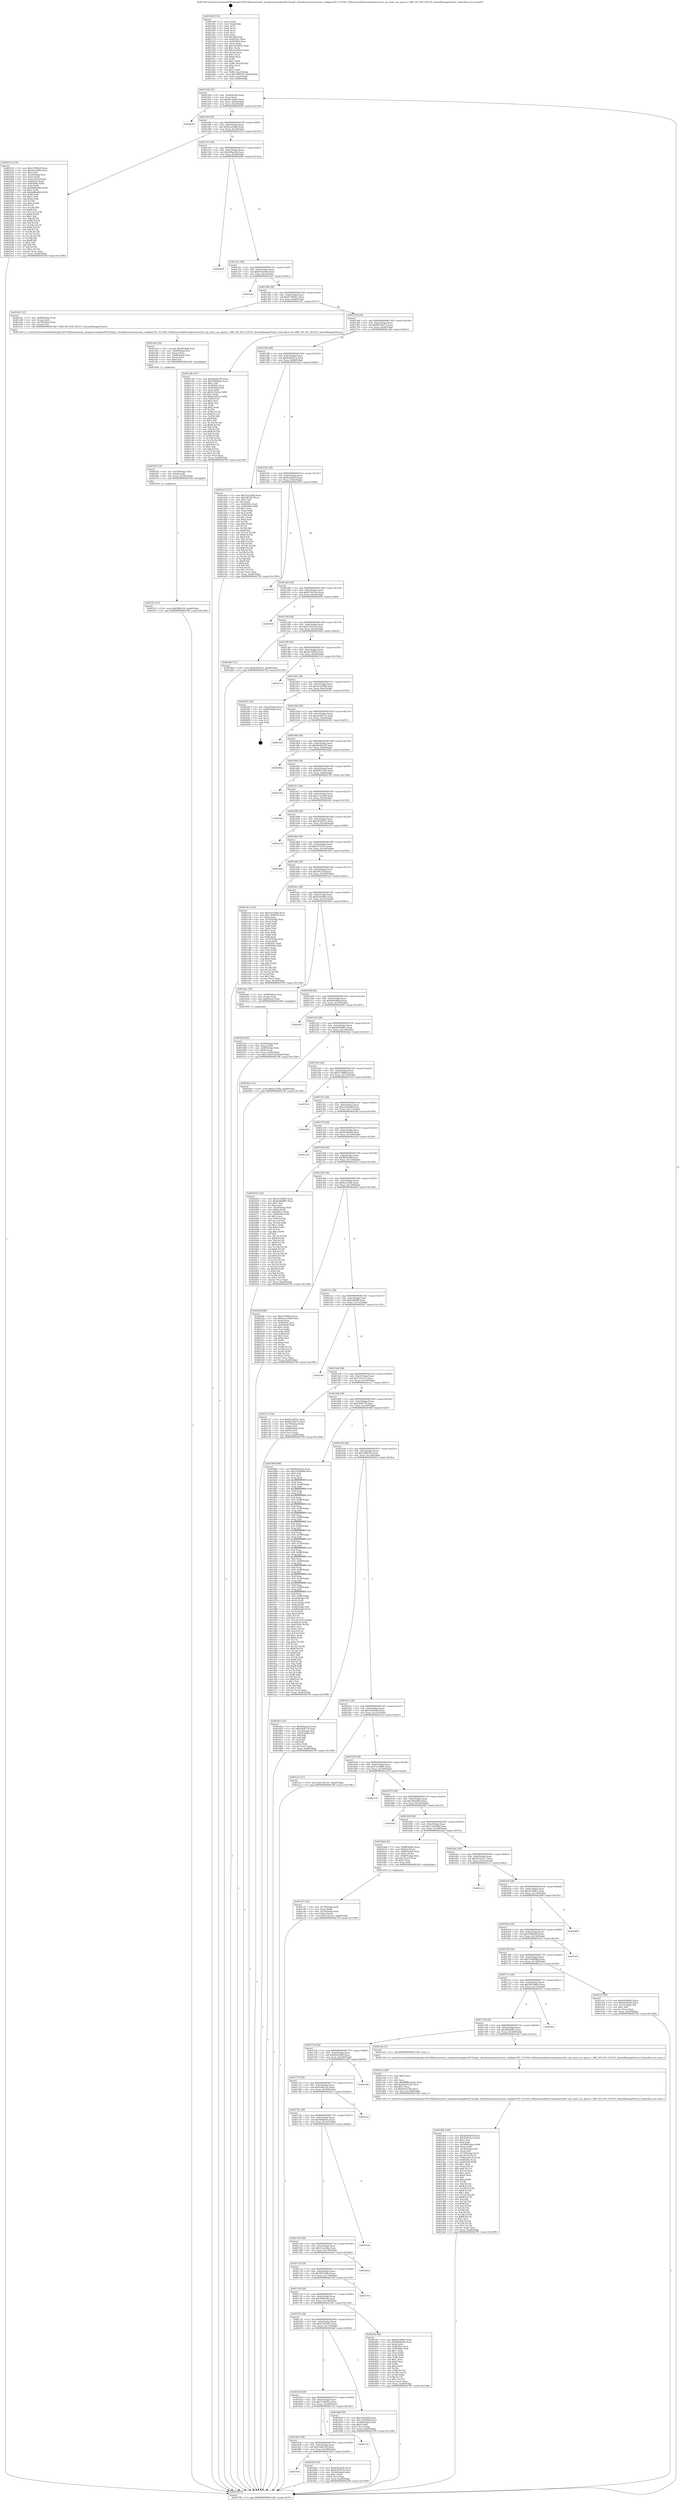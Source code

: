 digraph "0x401260" {
  label = "0x401260 (/mnt/c/Users/mathe/Desktop/tcc/POCII/binaries/extr_mongooseexamplesPIC32mqtt_clientfirmwaresrcsystem_configmx795_CC3100_e16frameworkdriverspistaticsrcdrv_spi_static_sys_queue.c_DRV_SPI_SYS_QUEUE_QueueManagerStatus_Final-ollvm.out::main(0))"
  labelloc = "t"
  node[shape=record]

  Entry [label="",width=0.3,height=0.3,shape=circle,fillcolor=black,style=filled]
  "0x4012d4" [label="{
     0x4012d4 [32]\l
     | [instrs]\l
     &nbsp;&nbsp;0x4012d4 \<+6\>: mov -0xa8(%rbp),%eax\l
     &nbsp;&nbsp;0x4012da \<+2\>: mov %eax,%ecx\l
     &nbsp;&nbsp;0x4012dc \<+6\>: sub $0x80c2406c,%ecx\l
     &nbsp;&nbsp;0x4012e2 \<+6\>: mov %eax,-0xbc(%rbp)\l
     &nbsp;&nbsp;0x4012e8 \<+6\>: mov %ecx,-0xc0(%rbp)\l
     &nbsp;&nbsp;0x4012ee \<+6\>: je 0000000000402649 \<main+0x13e9\>\l
  }"]
  "0x402649" [label="{
     0x402649\l
  }", style=dashed]
  "0x4012f4" [label="{
     0x4012f4 [28]\l
     | [instrs]\l
     &nbsp;&nbsp;0x4012f4 \<+5\>: jmp 00000000004012f9 \<main+0x99\>\l
     &nbsp;&nbsp;0x4012f9 \<+6\>: mov -0xbc(%rbp),%eax\l
     &nbsp;&nbsp;0x4012ff \<+5\>: sub $0x81a23468,%eax\l
     &nbsp;&nbsp;0x401304 \<+6\>: mov %eax,-0xc4(%rbp)\l
     &nbsp;&nbsp;0x40130a \<+6\>: je 0000000000402553 \<main+0x12f3\>\l
  }"]
  Exit [label="",width=0.3,height=0.3,shape=circle,fillcolor=black,style=filled,peripheries=2]
  "0x402553" [label="{
     0x402553 [159]\l
     | [instrs]\l
     &nbsp;&nbsp;0x402553 \<+5\>: mov $0xe378f8e9,%eax\l
     &nbsp;&nbsp;0x402558 \<+5\>: mov $0xa43e2fdb,%ecx\l
     &nbsp;&nbsp;0x40255d \<+2\>: mov $0x1,%dl\l
     &nbsp;&nbsp;0x40255f \<+7\>: mov -0xa0(%rbp),%rsi\l
     &nbsp;&nbsp;0x402566 \<+2\>: mov (%rsi),%edi\l
     &nbsp;&nbsp;0x402568 \<+3\>: mov %edi,-0x2c(%rbp)\l
     &nbsp;&nbsp;0x40256b \<+7\>: mov 0x40505c,%edi\l
     &nbsp;&nbsp;0x402572 \<+8\>: mov 0x405060,%r8d\l
     &nbsp;&nbsp;0x40257a \<+3\>: mov %edi,%r9d\l
     &nbsp;&nbsp;0x40257d \<+7\>: sub $0xbd9ba0b0,%r9d\l
     &nbsp;&nbsp;0x402584 \<+4\>: sub $0x1,%r9d\l
     &nbsp;&nbsp;0x402588 \<+7\>: add $0xbd9ba0b0,%r9d\l
     &nbsp;&nbsp;0x40258f \<+4\>: imul %r9d,%edi\l
     &nbsp;&nbsp;0x402593 \<+3\>: and $0x1,%edi\l
     &nbsp;&nbsp;0x402596 \<+3\>: cmp $0x0,%edi\l
     &nbsp;&nbsp;0x402599 \<+4\>: sete %r10b\l
     &nbsp;&nbsp;0x40259d \<+4\>: cmp $0xa,%r8d\l
     &nbsp;&nbsp;0x4025a1 \<+4\>: setl %r11b\l
     &nbsp;&nbsp;0x4025a5 \<+3\>: mov %r10b,%bl\l
     &nbsp;&nbsp;0x4025a8 \<+3\>: xor $0xff,%bl\l
     &nbsp;&nbsp;0x4025ab \<+3\>: mov %r11b,%r14b\l
     &nbsp;&nbsp;0x4025ae \<+4\>: xor $0xff,%r14b\l
     &nbsp;&nbsp;0x4025b2 \<+3\>: xor $0x1,%dl\l
     &nbsp;&nbsp;0x4025b5 \<+3\>: mov %bl,%r15b\l
     &nbsp;&nbsp;0x4025b8 \<+4\>: and $0xff,%r15b\l
     &nbsp;&nbsp;0x4025bc \<+3\>: and %dl,%r10b\l
     &nbsp;&nbsp;0x4025bf \<+3\>: mov %r14b,%r12b\l
     &nbsp;&nbsp;0x4025c2 \<+4\>: and $0xff,%r12b\l
     &nbsp;&nbsp;0x4025c6 \<+3\>: and %dl,%r11b\l
     &nbsp;&nbsp;0x4025c9 \<+3\>: or %r10b,%r15b\l
     &nbsp;&nbsp;0x4025cc \<+3\>: or %r11b,%r12b\l
     &nbsp;&nbsp;0x4025cf \<+3\>: xor %r12b,%r15b\l
     &nbsp;&nbsp;0x4025d2 \<+3\>: or %r14b,%bl\l
     &nbsp;&nbsp;0x4025d5 \<+3\>: xor $0xff,%bl\l
     &nbsp;&nbsp;0x4025d8 \<+3\>: or $0x1,%dl\l
     &nbsp;&nbsp;0x4025db \<+2\>: and %dl,%bl\l
     &nbsp;&nbsp;0x4025dd \<+3\>: or %bl,%r15b\l
     &nbsp;&nbsp;0x4025e0 \<+4\>: test $0x1,%r15b\l
     &nbsp;&nbsp;0x4025e4 \<+3\>: cmovne %ecx,%eax\l
     &nbsp;&nbsp;0x4025e7 \<+6\>: mov %eax,-0xa8(%rbp)\l
     &nbsp;&nbsp;0x4025ed \<+5\>: jmp 00000000004027f8 \<main+0x1598\>\l
  }"]
  "0x401310" [label="{
     0x401310 [28]\l
     | [instrs]\l
     &nbsp;&nbsp;0x401310 \<+5\>: jmp 0000000000401315 \<main+0xb5\>\l
     &nbsp;&nbsp;0x401315 \<+6\>: mov -0xbc(%rbp),%eax\l
     &nbsp;&nbsp;0x40131b \<+5\>: sub $0x828a2cfa,%eax\l
     &nbsp;&nbsp;0x401320 \<+6\>: mov %eax,-0xc8(%rbp)\l
     &nbsp;&nbsp;0x401326 \<+6\>: je 0000000000402604 \<main+0x13a4\>\l
  }"]
  "0x401f15" [label="{
     0x401f15 [15]\l
     | [instrs]\l
     &nbsp;&nbsp;0x401f15 \<+10\>: movl $0x5ff64c28,-0xa8(%rbp)\l
     &nbsp;&nbsp;0x401f1f \<+5\>: jmp 00000000004027f8 \<main+0x1598\>\l
  }"]
  "0x402604" [label="{
     0x402604\l
  }", style=dashed]
  "0x40132c" [label="{
     0x40132c [28]\l
     | [instrs]\l
     &nbsp;&nbsp;0x40132c \<+5\>: jmp 0000000000401331 \<main+0xd1\>\l
     &nbsp;&nbsp;0x401331 \<+6\>: mov -0xbc(%rbp),%eax\l
     &nbsp;&nbsp;0x401337 \<+5\>: sub $0x87dcde46,%eax\l
     &nbsp;&nbsp;0x40133c \<+6\>: mov %eax,-0xcc(%rbp)\l
     &nbsp;&nbsp;0x401342 \<+6\>: je 0000000000401ba1 \<main+0x941\>\l
  }"]
  "0x401f03" [label="{
     0x401f03 [18]\l
     | [instrs]\l
     &nbsp;&nbsp;0x401f03 \<+4\>: mov -0x78(%rbp),%rdi\l
     &nbsp;&nbsp;0x401f07 \<+3\>: mov (%rdi),%rdi\l
     &nbsp;&nbsp;0x401f0a \<+6\>: mov %eax,-0x18c(%rbp)\l
     &nbsp;&nbsp;0x401f10 \<+5\>: call 0000000000401030 \<free@plt\>\l
     | [calls]\l
     &nbsp;&nbsp;0x401030 \{1\} (unknown)\l
  }"]
  "0x401ba1" [label="{
     0x401ba1\l
  }", style=dashed]
  "0x401348" [label="{
     0x401348 [28]\l
     | [instrs]\l
     &nbsp;&nbsp;0x401348 \<+5\>: jmp 000000000040134d \<main+0xed\>\l
     &nbsp;&nbsp;0x40134d \<+6\>: mov -0xbc(%rbp),%eax\l
     &nbsp;&nbsp;0x401353 \<+5\>: sub $0x87edf561,%eax\l
     &nbsp;&nbsp;0x401358 \<+6\>: mov %eax,-0xd0(%rbp)\l
     &nbsp;&nbsp;0x40135e \<+6\>: je 0000000000401ed1 \<main+0xc71\>\l
  }"]
  "0x401ee6" [label="{
     0x401ee6 [29]\l
     | [instrs]\l
     &nbsp;&nbsp;0x401ee6 \<+10\>: movabs $0x4030d6,%rdi\l
     &nbsp;&nbsp;0x401ef0 \<+4\>: mov -0x68(%rbp),%rsi\l
     &nbsp;&nbsp;0x401ef4 \<+2\>: mov %eax,(%rsi)\l
     &nbsp;&nbsp;0x401ef6 \<+4\>: mov -0x68(%rbp),%rsi\l
     &nbsp;&nbsp;0x401efa \<+2\>: mov (%rsi),%esi\l
     &nbsp;&nbsp;0x401efc \<+2\>: mov $0x0,%al\l
     &nbsp;&nbsp;0x401efe \<+5\>: call 0000000000401040 \<printf@plt\>\l
     | [calls]\l
     &nbsp;&nbsp;0x401040 \{1\} (unknown)\l
  }"]
  "0x401ed1" [label="{
     0x401ed1 [21]\l
     | [instrs]\l
     &nbsp;&nbsp;0x401ed1 \<+7\>: mov -0x88(%rbp),%rax\l
     &nbsp;&nbsp;0x401ed8 \<+2\>: mov (%rax),%edi\l
     &nbsp;&nbsp;0x401eda \<+4\>: mov -0x78(%rbp),%rax\l
     &nbsp;&nbsp;0x401ede \<+3\>: mov (%rax),%rsi\l
     &nbsp;&nbsp;0x401ee1 \<+5\>: call 0000000000401240 \<DRV_SPI_SYS_QUEUE_QueueManagerStatus\>\l
     | [calls]\l
     &nbsp;&nbsp;0x401240 \{1\} (/mnt/c/Users/mathe/Desktop/tcc/POCII/binaries/extr_mongooseexamplesPIC32mqtt_clientfirmwaresrcsystem_configmx795_CC3100_e16frameworkdriverspistaticsrcdrv_spi_static_sys_queue.c_DRV_SPI_SYS_QUEUE_QueueManagerStatus_Final-ollvm.out::DRV_SPI_SYS_QUEUE_QueueManagerStatus)\l
  }"]
  "0x401364" [label="{
     0x401364 [28]\l
     | [instrs]\l
     &nbsp;&nbsp;0x401364 \<+5\>: jmp 0000000000401369 \<main+0x109\>\l
     &nbsp;&nbsp;0x401369 \<+6\>: mov -0xbc(%rbp),%eax\l
     &nbsp;&nbsp;0x40136f \<+5\>: sub $0x89138e73,%eax\l
     &nbsp;&nbsp;0x401374 \<+6\>: mov %eax,-0xd4(%rbp)\l
     &nbsp;&nbsp;0x40137a \<+6\>: je 0000000000401c4b \<main+0x9eb\>\l
  }"]
  "0x401d0b" [label="{
     0x401d0b [169]\l
     | [instrs]\l
     &nbsp;&nbsp;0x401d0b \<+5\>: mov $0xb0e66578,%ecx\l
     &nbsp;&nbsp;0x401d10 \<+5\>: mov $0x97d51fa3,%edx\l
     &nbsp;&nbsp;0x401d15 \<+3\>: mov $0x1,%sil\l
     &nbsp;&nbsp;0x401d18 \<+2\>: xor %edi,%edi\l
     &nbsp;&nbsp;0x401d1a \<+7\>: mov -0x188(%rbp),%r8d\l
     &nbsp;&nbsp;0x401d21 \<+4\>: imul %eax,%r8d\l
     &nbsp;&nbsp;0x401d25 \<+4\>: mov -0x78(%rbp),%r9\l
     &nbsp;&nbsp;0x401d29 \<+3\>: mov (%r9),%r9\l
     &nbsp;&nbsp;0x401d2c \<+4\>: mov -0x70(%rbp),%r10\l
     &nbsp;&nbsp;0x401d30 \<+3\>: movslq (%r10),%r10\l
     &nbsp;&nbsp;0x401d33 \<+4\>: mov %r8d,(%r9,%r10,4)\l
     &nbsp;&nbsp;0x401d37 \<+7\>: mov 0x40505c,%eax\l
     &nbsp;&nbsp;0x401d3e \<+8\>: mov 0x405060,%r8d\l
     &nbsp;&nbsp;0x401d46 \<+3\>: sub $0x1,%edi\l
     &nbsp;&nbsp;0x401d49 \<+3\>: mov %eax,%r11d\l
     &nbsp;&nbsp;0x401d4c \<+3\>: add %edi,%r11d\l
     &nbsp;&nbsp;0x401d4f \<+4\>: imul %r11d,%eax\l
     &nbsp;&nbsp;0x401d53 \<+3\>: and $0x1,%eax\l
     &nbsp;&nbsp;0x401d56 \<+3\>: cmp $0x0,%eax\l
     &nbsp;&nbsp;0x401d59 \<+3\>: sete %bl\l
     &nbsp;&nbsp;0x401d5c \<+4\>: cmp $0xa,%r8d\l
     &nbsp;&nbsp;0x401d60 \<+4\>: setl %r14b\l
     &nbsp;&nbsp;0x401d64 \<+3\>: mov %bl,%r15b\l
     &nbsp;&nbsp;0x401d67 \<+4\>: xor $0xff,%r15b\l
     &nbsp;&nbsp;0x401d6b \<+3\>: mov %r14b,%r12b\l
     &nbsp;&nbsp;0x401d6e \<+4\>: xor $0xff,%r12b\l
     &nbsp;&nbsp;0x401d72 \<+4\>: xor $0x1,%sil\l
     &nbsp;&nbsp;0x401d76 \<+3\>: mov %r15b,%r13b\l
     &nbsp;&nbsp;0x401d79 \<+4\>: and $0xff,%r13b\l
     &nbsp;&nbsp;0x401d7d \<+3\>: and %sil,%bl\l
     &nbsp;&nbsp;0x401d80 \<+3\>: mov %r12b,%al\l
     &nbsp;&nbsp;0x401d83 \<+2\>: and $0xff,%al\l
     &nbsp;&nbsp;0x401d85 \<+3\>: and %sil,%r14b\l
     &nbsp;&nbsp;0x401d88 \<+3\>: or %bl,%r13b\l
     &nbsp;&nbsp;0x401d8b \<+3\>: or %r14b,%al\l
     &nbsp;&nbsp;0x401d8e \<+3\>: xor %al,%r13b\l
     &nbsp;&nbsp;0x401d91 \<+3\>: or %r12b,%r15b\l
     &nbsp;&nbsp;0x401d94 \<+4\>: xor $0xff,%r15b\l
     &nbsp;&nbsp;0x401d98 \<+4\>: or $0x1,%sil\l
     &nbsp;&nbsp;0x401d9c \<+3\>: and %sil,%r15b\l
     &nbsp;&nbsp;0x401d9f \<+3\>: or %r15b,%r13b\l
     &nbsp;&nbsp;0x401da2 \<+4\>: test $0x1,%r13b\l
     &nbsp;&nbsp;0x401da6 \<+3\>: cmovne %edx,%ecx\l
     &nbsp;&nbsp;0x401da9 \<+6\>: mov %ecx,-0xa8(%rbp)\l
     &nbsp;&nbsp;0x401daf \<+5\>: jmp 00000000004027f8 \<main+0x1598\>\l
  }"]
  "0x401c4b" [label="{
     0x401c4b [147]\l
     | [instrs]\l
     &nbsp;&nbsp;0x401c4b \<+5\>: mov $0xb0e66578,%eax\l
     &nbsp;&nbsp;0x401c50 \<+5\>: mov $0x3fd50482,%ecx\l
     &nbsp;&nbsp;0x401c55 \<+2\>: mov $0x1,%dl\l
     &nbsp;&nbsp;0x401c57 \<+7\>: mov 0x40505c,%esi\l
     &nbsp;&nbsp;0x401c5e \<+7\>: mov 0x405060,%edi\l
     &nbsp;&nbsp;0x401c65 \<+3\>: mov %esi,%r8d\l
     &nbsp;&nbsp;0x401c68 \<+7\>: sub $0xfe2543ea,%r8d\l
     &nbsp;&nbsp;0x401c6f \<+4\>: sub $0x1,%r8d\l
     &nbsp;&nbsp;0x401c73 \<+7\>: add $0xfe2543ea,%r8d\l
     &nbsp;&nbsp;0x401c7a \<+4\>: imul %r8d,%esi\l
     &nbsp;&nbsp;0x401c7e \<+3\>: and $0x1,%esi\l
     &nbsp;&nbsp;0x401c81 \<+3\>: cmp $0x0,%esi\l
     &nbsp;&nbsp;0x401c84 \<+4\>: sete %r9b\l
     &nbsp;&nbsp;0x401c88 \<+3\>: cmp $0xa,%edi\l
     &nbsp;&nbsp;0x401c8b \<+4\>: setl %r10b\l
     &nbsp;&nbsp;0x401c8f \<+3\>: mov %r9b,%r11b\l
     &nbsp;&nbsp;0x401c92 \<+4\>: xor $0xff,%r11b\l
     &nbsp;&nbsp;0x401c96 \<+3\>: mov %r10b,%bl\l
     &nbsp;&nbsp;0x401c99 \<+3\>: xor $0xff,%bl\l
     &nbsp;&nbsp;0x401c9c \<+3\>: xor $0x1,%dl\l
     &nbsp;&nbsp;0x401c9f \<+3\>: mov %r11b,%r14b\l
     &nbsp;&nbsp;0x401ca2 \<+4\>: and $0xff,%r14b\l
     &nbsp;&nbsp;0x401ca6 \<+3\>: and %dl,%r9b\l
     &nbsp;&nbsp;0x401ca9 \<+3\>: mov %bl,%r15b\l
     &nbsp;&nbsp;0x401cac \<+4\>: and $0xff,%r15b\l
     &nbsp;&nbsp;0x401cb0 \<+3\>: and %dl,%r10b\l
     &nbsp;&nbsp;0x401cb3 \<+3\>: or %r9b,%r14b\l
     &nbsp;&nbsp;0x401cb6 \<+3\>: or %r10b,%r15b\l
     &nbsp;&nbsp;0x401cb9 \<+3\>: xor %r15b,%r14b\l
     &nbsp;&nbsp;0x401cbc \<+3\>: or %bl,%r11b\l
     &nbsp;&nbsp;0x401cbf \<+4\>: xor $0xff,%r11b\l
     &nbsp;&nbsp;0x401cc3 \<+3\>: or $0x1,%dl\l
     &nbsp;&nbsp;0x401cc6 \<+3\>: and %dl,%r11b\l
     &nbsp;&nbsp;0x401cc9 \<+3\>: or %r11b,%r14b\l
     &nbsp;&nbsp;0x401ccc \<+4\>: test $0x1,%r14b\l
     &nbsp;&nbsp;0x401cd0 \<+3\>: cmovne %ecx,%eax\l
     &nbsp;&nbsp;0x401cd3 \<+6\>: mov %eax,-0xa8(%rbp)\l
     &nbsp;&nbsp;0x401cd9 \<+5\>: jmp 00000000004027f8 \<main+0x1598\>\l
  }"]
  "0x401380" [label="{
     0x401380 [28]\l
     | [instrs]\l
     &nbsp;&nbsp;0x401380 \<+5\>: jmp 0000000000401385 \<main+0x125\>\l
     &nbsp;&nbsp;0x401385 \<+6\>: mov -0xbc(%rbp),%eax\l
     &nbsp;&nbsp;0x40138b \<+5\>: sub $0x8c904513,%eax\l
     &nbsp;&nbsp;0x401390 \<+6\>: mov %eax,-0xd8(%rbp)\l
     &nbsp;&nbsp;0x401396 \<+6\>: je 0000000000401dc3 \<main+0xb63\>\l
  }"]
  "0x401ce3" [label="{
     0x401ce3 [40]\l
     | [instrs]\l
     &nbsp;&nbsp;0x401ce3 \<+5\>: mov $0x2,%ecx\l
     &nbsp;&nbsp;0x401ce8 \<+1\>: cltd\l
     &nbsp;&nbsp;0x401ce9 \<+2\>: idiv %ecx\l
     &nbsp;&nbsp;0x401ceb \<+6\>: imul $0xfffffffe,%edx,%ecx\l
     &nbsp;&nbsp;0x401cf1 \<+6\>: add $0x4ea97382,%ecx\l
     &nbsp;&nbsp;0x401cf7 \<+3\>: add $0x1,%ecx\l
     &nbsp;&nbsp;0x401cfa \<+6\>: sub $0x4ea97382,%ecx\l
     &nbsp;&nbsp;0x401d00 \<+6\>: mov %ecx,-0x188(%rbp)\l
     &nbsp;&nbsp;0x401d06 \<+5\>: call 0000000000401160 \<next_i\>\l
     | [calls]\l
     &nbsp;&nbsp;0x401160 \{1\} (/mnt/c/Users/mathe/Desktop/tcc/POCII/binaries/extr_mongooseexamplesPIC32mqtt_clientfirmwaresrcsystem_configmx795_CC3100_e16frameworkdriverspistaticsrcdrv_spi_static_sys_queue.c_DRV_SPI_SYS_QUEUE_QueueManagerStatus_Final-ollvm.out::next_i)\l
  }"]
  "0x401dc3" [label="{
     0x401dc3 [137]\l
     | [instrs]\l
     &nbsp;&nbsp;0x401dc3 \<+5\>: mov $0x53a5cb8a,%eax\l
     &nbsp;&nbsp;0x401dc8 \<+5\>: mov $0xc8f12fcf,%ecx\l
     &nbsp;&nbsp;0x401dcd \<+2\>: mov $0x1,%dl\l
     &nbsp;&nbsp;0x401dcf \<+2\>: xor %esi,%esi\l
     &nbsp;&nbsp;0x401dd1 \<+7\>: mov 0x40505c,%edi\l
     &nbsp;&nbsp;0x401dd8 \<+8\>: mov 0x405060,%r8d\l
     &nbsp;&nbsp;0x401de0 \<+3\>: sub $0x1,%esi\l
     &nbsp;&nbsp;0x401de3 \<+3\>: mov %edi,%r9d\l
     &nbsp;&nbsp;0x401de6 \<+3\>: add %esi,%r9d\l
     &nbsp;&nbsp;0x401de9 \<+4\>: imul %r9d,%edi\l
     &nbsp;&nbsp;0x401ded \<+3\>: and $0x1,%edi\l
     &nbsp;&nbsp;0x401df0 \<+3\>: cmp $0x0,%edi\l
     &nbsp;&nbsp;0x401df3 \<+4\>: sete %r10b\l
     &nbsp;&nbsp;0x401df7 \<+4\>: cmp $0xa,%r8d\l
     &nbsp;&nbsp;0x401dfb \<+4\>: setl %r11b\l
     &nbsp;&nbsp;0x401dff \<+3\>: mov %r10b,%bl\l
     &nbsp;&nbsp;0x401e02 \<+3\>: xor $0xff,%bl\l
     &nbsp;&nbsp;0x401e05 \<+3\>: mov %r11b,%r14b\l
     &nbsp;&nbsp;0x401e08 \<+4\>: xor $0xff,%r14b\l
     &nbsp;&nbsp;0x401e0c \<+3\>: xor $0x0,%dl\l
     &nbsp;&nbsp;0x401e0f \<+3\>: mov %bl,%r15b\l
     &nbsp;&nbsp;0x401e12 \<+4\>: and $0x0,%r15b\l
     &nbsp;&nbsp;0x401e16 \<+3\>: and %dl,%r10b\l
     &nbsp;&nbsp;0x401e19 \<+3\>: mov %r14b,%r12b\l
     &nbsp;&nbsp;0x401e1c \<+4\>: and $0x0,%r12b\l
     &nbsp;&nbsp;0x401e20 \<+3\>: and %dl,%r11b\l
     &nbsp;&nbsp;0x401e23 \<+3\>: or %r10b,%r15b\l
     &nbsp;&nbsp;0x401e26 \<+3\>: or %r11b,%r12b\l
     &nbsp;&nbsp;0x401e29 \<+3\>: xor %r12b,%r15b\l
     &nbsp;&nbsp;0x401e2c \<+3\>: or %r14b,%bl\l
     &nbsp;&nbsp;0x401e2f \<+3\>: xor $0xff,%bl\l
     &nbsp;&nbsp;0x401e32 \<+3\>: or $0x0,%dl\l
     &nbsp;&nbsp;0x401e35 \<+2\>: and %dl,%bl\l
     &nbsp;&nbsp;0x401e37 \<+3\>: or %bl,%r15b\l
     &nbsp;&nbsp;0x401e3a \<+4\>: test $0x1,%r15b\l
     &nbsp;&nbsp;0x401e3e \<+3\>: cmovne %ecx,%eax\l
     &nbsp;&nbsp;0x401e41 \<+6\>: mov %eax,-0xa8(%rbp)\l
     &nbsp;&nbsp;0x401e47 \<+5\>: jmp 00000000004027f8 \<main+0x1598\>\l
  }"]
  "0x40139c" [label="{
     0x40139c [28]\l
     | [instrs]\l
     &nbsp;&nbsp;0x40139c \<+5\>: jmp 00000000004013a1 \<main+0x141\>\l
     &nbsp;&nbsp;0x4013a1 \<+6\>: mov -0xbc(%rbp),%eax\l
     &nbsp;&nbsp;0x4013a7 \<+5\>: sub $0x8e2e0b1f,%eax\l
     &nbsp;&nbsp;0x4013ac \<+6\>: mov %eax,-0xdc(%rbp)\l
     &nbsp;&nbsp;0x4013b2 \<+6\>: je 000000000040205f \<main+0xdff\>\l
  }"]
  "0x401c07" [label="{
     0x401c07 [32]\l
     | [instrs]\l
     &nbsp;&nbsp;0x401c07 \<+4\>: mov -0x78(%rbp),%rdi\l
     &nbsp;&nbsp;0x401c0b \<+3\>: mov %rax,(%rdi)\l
     &nbsp;&nbsp;0x401c0e \<+4\>: mov -0x70(%rbp),%rax\l
     &nbsp;&nbsp;0x401c12 \<+6\>: movl $0x0,(%rax)\l
     &nbsp;&nbsp;0x401c18 \<+10\>: movl $0x7e61ca7,-0xa8(%rbp)\l
     &nbsp;&nbsp;0x401c22 \<+5\>: jmp 00000000004027f8 \<main+0x1598\>\l
  }"]
  "0x40205f" [label="{
     0x40205f\l
  }", style=dashed]
  "0x4013b8" [label="{
     0x4013b8 [28]\l
     | [instrs]\l
     &nbsp;&nbsp;0x4013b8 \<+5\>: jmp 00000000004013bd \<main+0x15d\>\l
     &nbsp;&nbsp;0x4013bd \<+6\>: mov -0xbc(%rbp),%eax\l
     &nbsp;&nbsp;0x4013c3 \<+5\>: sub $0x937b51eb,%eax\l
     &nbsp;&nbsp;0x4013c8 \<+6\>: mov %eax,-0xe0(%rbp)\l
     &nbsp;&nbsp;0x4013ce \<+6\>: je 0000000000402050 \<main+0xdf0\>\l
  }"]
  "0x401850" [label="{
     0x401850\l
  }", style=dashed]
  "0x402050" [label="{
     0x402050\l
  }", style=dashed]
  "0x4013d4" [label="{
     0x4013d4 [28]\l
     | [instrs]\l
     &nbsp;&nbsp;0x4013d4 \<+5\>: jmp 00000000004013d9 \<main+0x179\>\l
     &nbsp;&nbsp;0x4013d9 \<+6\>: mov -0xbc(%rbp),%eax\l
     &nbsp;&nbsp;0x4013df \<+5\>: sub $0x97d51fa3,%eax\l
     &nbsp;&nbsp;0x4013e4 \<+6\>: mov %eax,-0xe4(%rbp)\l
     &nbsp;&nbsp;0x4013ea \<+6\>: je 0000000000401db4 \<main+0xb54\>\l
  }"]
  "0x401b83" [label="{
     0x401b83 [30]\l
     | [instrs]\l
     &nbsp;&nbsp;0x401b83 \<+5\>: mov $0x87dcde46,%eax\l
     &nbsp;&nbsp;0x401b88 \<+5\>: mov $0x670f7b32,%ecx\l
     &nbsp;&nbsp;0x401b8d \<+3\>: mov -0x30(%rbp),%edx\l
     &nbsp;&nbsp;0x401b90 \<+3\>: cmp $0x1,%edx\l
     &nbsp;&nbsp;0x401b93 \<+3\>: cmovl %ecx,%eax\l
     &nbsp;&nbsp;0x401b96 \<+6\>: mov %eax,-0xa8(%rbp)\l
     &nbsp;&nbsp;0x401b9c \<+5\>: jmp 00000000004027f8 \<main+0x1598\>\l
  }"]
  "0x401db4" [label="{
     0x401db4 [15]\l
     | [instrs]\l
     &nbsp;&nbsp;0x401db4 \<+10\>: movl $0x8c904513,-0xa8(%rbp)\l
     &nbsp;&nbsp;0x401dbe \<+5\>: jmp 00000000004027f8 \<main+0x1598\>\l
  }"]
  "0x4013f0" [label="{
     0x4013f0 [28]\l
     | [instrs]\l
     &nbsp;&nbsp;0x4013f0 \<+5\>: jmp 00000000004013f5 \<main+0x195\>\l
     &nbsp;&nbsp;0x4013f5 \<+6\>: mov -0xbc(%rbp),%eax\l
     &nbsp;&nbsp;0x4013fb \<+5\>: sub $0x9e140fb3,%eax\l
     &nbsp;&nbsp;0x401400 \<+6\>: mov %eax,-0xe8(%rbp)\l
     &nbsp;&nbsp;0x401406 \<+6\>: je 00000000004027c4 \<main+0x1564\>\l
  }"]
  "0x401834" [label="{
     0x401834 [28]\l
     | [instrs]\l
     &nbsp;&nbsp;0x401834 \<+5\>: jmp 0000000000401839 \<main+0x5d9\>\l
     &nbsp;&nbsp;0x401839 \<+6\>: mov -0xbc(%rbp),%eax\l
     &nbsp;&nbsp;0x40183f \<+5\>: sub $0x7ed6510f,%eax\l
     &nbsp;&nbsp;0x401844 \<+6\>: mov %eax,-0x184(%rbp)\l
     &nbsp;&nbsp;0x40184a \<+6\>: je 0000000000401b83 \<main+0x923\>\l
  }"]
  "0x4027c4" [label="{
     0x4027c4\l
  }", style=dashed]
  "0x40140c" [label="{
     0x40140c [28]\l
     | [instrs]\l
     &nbsp;&nbsp;0x40140c \<+5\>: jmp 0000000000401411 \<main+0x1b1\>\l
     &nbsp;&nbsp;0x401411 \<+6\>: mov -0xbc(%rbp),%eax\l
     &nbsp;&nbsp;0x401417 \<+5\>: sub $0xa43e2fdb,%eax\l
     &nbsp;&nbsp;0x40141c \<+6\>: mov %eax,-0xec(%rbp)\l
     &nbsp;&nbsp;0x401422 \<+6\>: je 00000000004025f2 \<main+0x1392\>\l
  }"]
  "0x40273e" [label="{
     0x40273e\l
  }", style=dashed]
  "0x4025f2" [label="{
     0x4025f2 [18]\l
     | [instrs]\l
     &nbsp;&nbsp;0x4025f2 \<+3\>: mov -0x2c(%rbp),%eax\l
     &nbsp;&nbsp;0x4025f5 \<+4\>: lea -0x28(%rbp),%rsp\l
     &nbsp;&nbsp;0x4025f9 \<+1\>: pop %rbx\l
     &nbsp;&nbsp;0x4025fa \<+2\>: pop %r12\l
     &nbsp;&nbsp;0x4025fc \<+2\>: pop %r13\l
     &nbsp;&nbsp;0x4025fe \<+2\>: pop %r14\l
     &nbsp;&nbsp;0x402600 \<+2\>: pop %r15\l
     &nbsp;&nbsp;0x402602 \<+1\>: pop %rbp\l
     &nbsp;&nbsp;0x402603 \<+1\>: ret\l
  }"]
  "0x401428" [label="{
     0x401428 [28]\l
     | [instrs]\l
     &nbsp;&nbsp;0x401428 \<+5\>: jmp 000000000040142d \<main+0x1cd\>\l
     &nbsp;&nbsp;0x40142d \<+6\>: mov -0xbc(%rbp),%eax\l
     &nbsp;&nbsp;0x401433 \<+5\>: sub $0xaa3467c4,%eax\l
     &nbsp;&nbsp;0x401438 \<+6\>: mov %eax,-0xf0(%rbp)\l
     &nbsp;&nbsp;0x40143e \<+6\>: je 00000000004021b3 \<main+0xf53\>\l
  }"]
  "0x401818" [label="{
     0x401818 [28]\l
     | [instrs]\l
     &nbsp;&nbsp;0x401818 \<+5\>: jmp 000000000040181d \<main+0x5bd\>\l
     &nbsp;&nbsp;0x40181d \<+6\>: mov -0xbc(%rbp),%eax\l
     &nbsp;&nbsp;0x401823 \<+5\>: sub $0x7e38545e,%eax\l
     &nbsp;&nbsp;0x401828 \<+6\>: mov %eax,-0x180(%rbp)\l
     &nbsp;&nbsp;0x40182e \<+6\>: je 000000000040273e \<main+0x14de\>\l
  }"]
  "0x4021b3" [label="{
     0x4021b3\l
  }", style=dashed]
  "0x401444" [label="{
     0x401444 [28]\l
     | [instrs]\l
     &nbsp;&nbsp;0x401444 \<+5\>: jmp 0000000000401449 \<main+0x1e9\>\l
     &nbsp;&nbsp;0x401449 \<+6\>: mov -0xbc(%rbp),%eax\l
     &nbsp;&nbsp;0x40144f \<+5\>: sub $0xb0e66578,%eax\l
     &nbsp;&nbsp;0x401454 \<+6\>: mov %eax,-0xf4(%rbp)\l
     &nbsp;&nbsp;0x40145a \<+6\>: je 000000000040266a \<main+0x140a\>\l
  }"]
  "0x401bbf" [label="{
     0x401bbf [30]\l
     | [instrs]\l
     &nbsp;&nbsp;0x401bbf \<+5\>: mov $0xe3d5b26f,%eax\l
     &nbsp;&nbsp;0x401bc4 \<+5\>: mov $0x1c2b2966,%ecx\l
     &nbsp;&nbsp;0x401bc9 \<+3\>: mov -0x30(%rbp),%edx\l
     &nbsp;&nbsp;0x401bcc \<+3\>: cmp $0x0,%edx\l
     &nbsp;&nbsp;0x401bcf \<+3\>: cmove %ecx,%eax\l
     &nbsp;&nbsp;0x401bd2 \<+6\>: mov %eax,-0xa8(%rbp)\l
     &nbsp;&nbsp;0x401bd8 \<+5\>: jmp 00000000004027f8 \<main+0x1598\>\l
  }"]
  "0x40266a" [label="{
     0x40266a\l
  }", style=dashed]
  "0x401460" [label="{
     0x401460 [28]\l
     | [instrs]\l
     &nbsp;&nbsp;0x401460 \<+5\>: jmp 0000000000401465 \<main+0x205\>\l
     &nbsp;&nbsp;0x401465 \<+6\>: mov -0xbc(%rbp),%eax\l
     &nbsp;&nbsp;0x40146b \<+5\>: sub $0xb987c109,%eax\l
     &nbsp;&nbsp;0x401470 \<+6\>: mov %eax,-0xf8(%rbp)\l
     &nbsp;&nbsp;0x401476 \<+6\>: je 0000000000402760 \<main+0x1500\>\l
  }"]
  "0x4017fc" [label="{
     0x4017fc [28]\l
     | [instrs]\l
     &nbsp;&nbsp;0x4017fc \<+5\>: jmp 0000000000401801 \<main+0x5a1\>\l
     &nbsp;&nbsp;0x401801 \<+6\>: mov -0xbc(%rbp),%eax\l
     &nbsp;&nbsp;0x401807 \<+5\>: sub $0x670f7b32,%eax\l
     &nbsp;&nbsp;0x40180c \<+6\>: mov %eax,-0x17c(%rbp)\l
     &nbsp;&nbsp;0x401812 \<+6\>: je 0000000000401bbf \<main+0x95f\>\l
  }"]
  "0x402760" [label="{
     0x402760\l
  }", style=dashed]
  "0x40147c" [label="{
     0x40147c [28]\l
     | [instrs]\l
     &nbsp;&nbsp;0x40147c \<+5\>: jmp 0000000000401481 \<main+0x221\>\l
     &nbsp;&nbsp;0x401481 \<+6\>: mov -0xbc(%rbp),%eax\l
     &nbsp;&nbsp;0x401487 \<+5\>: sub $0xc132ed39,%eax\l
     &nbsp;&nbsp;0x40148c \<+6\>: mov %eax,-0xfc(%rbp)\l
     &nbsp;&nbsp;0x401492 \<+6\>: je 00000000004023ef \<main+0x118f\>\l
  }"]
  "0x4023fe" [label="{
     0x4023fe [86]\l
     | [instrs]\l
     &nbsp;&nbsp;0x4023fe \<+5\>: mov $0x9e140fb3,%eax\l
     &nbsp;&nbsp;0x402403 \<+5\>: mov $0xf8f2b44b,%ecx\l
     &nbsp;&nbsp;0x402408 \<+2\>: xor %edx,%edx\l
     &nbsp;&nbsp;0x40240a \<+7\>: mov 0x40505c,%esi\l
     &nbsp;&nbsp;0x402411 \<+7\>: mov 0x405060,%edi\l
     &nbsp;&nbsp;0x402418 \<+3\>: sub $0x1,%edx\l
     &nbsp;&nbsp;0x40241b \<+3\>: mov %esi,%r8d\l
     &nbsp;&nbsp;0x40241e \<+3\>: add %edx,%r8d\l
     &nbsp;&nbsp;0x402421 \<+4\>: imul %r8d,%esi\l
     &nbsp;&nbsp;0x402425 \<+3\>: and $0x1,%esi\l
     &nbsp;&nbsp;0x402428 \<+3\>: cmp $0x0,%esi\l
     &nbsp;&nbsp;0x40242b \<+4\>: sete %r9b\l
     &nbsp;&nbsp;0x40242f \<+3\>: cmp $0xa,%edi\l
     &nbsp;&nbsp;0x402432 \<+4\>: setl %r10b\l
     &nbsp;&nbsp;0x402436 \<+3\>: mov %r9b,%r11b\l
     &nbsp;&nbsp;0x402439 \<+3\>: and %r10b,%r11b\l
     &nbsp;&nbsp;0x40243c \<+3\>: xor %r10b,%r9b\l
     &nbsp;&nbsp;0x40243f \<+3\>: or %r9b,%r11b\l
     &nbsp;&nbsp;0x402442 \<+4\>: test $0x1,%r11b\l
     &nbsp;&nbsp;0x402446 \<+3\>: cmovne %ecx,%eax\l
     &nbsp;&nbsp;0x402449 \<+6\>: mov %eax,-0xa8(%rbp)\l
     &nbsp;&nbsp;0x40244f \<+5\>: jmp 00000000004027f8 \<main+0x1598\>\l
  }"]
  "0x4023ef" [label="{
     0x4023ef\l
  }", style=dashed]
  "0x401498" [label="{
     0x401498 [28]\l
     | [instrs]\l
     &nbsp;&nbsp;0x401498 \<+5\>: jmp 000000000040149d \<main+0x23d\>\l
     &nbsp;&nbsp;0x40149d \<+6\>: mov -0xbc(%rbp),%eax\l
     &nbsp;&nbsp;0x4014a3 \<+5\>: sub $0xc6558251,%eax\l
     &nbsp;&nbsp;0x4014a8 \<+6\>: mov %eax,-0x100(%rbp)\l
     &nbsp;&nbsp;0x4014ae \<+6\>: je 0000000000402218 \<main+0xfb8\>\l
  }"]
  "0x4017e0" [label="{
     0x4017e0 [28]\l
     | [instrs]\l
     &nbsp;&nbsp;0x4017e0 \<+5\>: jmp 00000000004017e5 \<main+0x585\>\l
     &nbsp;&nbsp;0x4017e5 \<+6\>: mov -0xbc(%rbp),%eax\l
     &nbsp;&nbsp;0x4017eb \<+5\>: sub $0x5ff64c28,%eax\l
     &nbsp;&nbsp;0x4017f0 \<+6\>: mov %eax,-0x178(%rbp)\l
     &nbsp;&nbsp;0x4017f6 \<+6\>: je 00000000004023fe \<main+0x119e\>\l
  }"]
  "0x402218" [label="{
     0x402218\l
  }", style=dashed]
  "0x4014b4" [label="{
     0x4014b4 [28]\l
     | [instrs]\l
     &nbsp;&nbsp;0x4014b4 \<+5\>: jmp 00000000004014b9 \<main+0x259\>\l
     &nbsp;&nbsp;0x4014b9 \<+6\>: mov -0xbc(%rbp),%eax\l
     &nbsp;&nbsp;0x4014bf \<+5\>: sub $0xc6755f7a,%eax\l
     &nbsp;&nbsp;0x4014c4 \<+6\>: mov %eax,-0x104(%rbp)\l
     &nbsp;&nbsp;0x4014ca \<+6\>: je 00000000004022b0 \<main+0x1050\>\l
  }"]
  "0x4027b0" [label="{
     0x4027b0\l
  }", style=dashed]
  "0x4022b0" [label="{
     0x4022b0\l
  }", style=dashed]
  "0x4014d0" [label="{
     0x4014d0 [28]\l
     | [instrs]\l
     &nbsp;&nbsp;0x4014d0 \<+5\>: jmp 00000000004014d5 \<main+0x275\>\l
     &nbsp;&nbsp;0x4014d5 \<+6\>: mov -0xbc(%rbp),%eax\l
     &nbsp;&nbsp;0x4014db \<+5\>: sub $0xc8f12fcf,%eax\l
     &nbsp;&nbsp;0x4014e0 \<+6\>: mov %eax,-0x108(%rbp)\l
     &nbsp;&nbsp;0x4014e6 \<+6\>: je 0000000000401e4c \<main+0xbec\>\l
  }"]
  "0x4017c4" [label="{
     0x4017c4 [28]\l
     | [instrs]\l
     &nbsp;&nbsp;0x4017c4 \<+5\>: jmp 00000000004017c9 \<main+0x569\>\l
     &nbsp;&nbsp;0x4017c9 \<+6\>: mov -0xbc(%rbp),%eax\l
     &nbsp;&nbsp;0x4017cf \<+5\>: sub $0x58437b8c,%eax\l
     &nbsp;&nbsp;0x4017d4 \<+6\>: mov %eax,-0x174(%rbp)\l
     &nbsp;&nbsp;0x4017da \<+6\>: je 00000000004027b0 \<main+0x1550\>\l
  }"]
  "0x401e4c" [label="{
     0x401e4c [118]\l
     | [instrs]\l
     &nbsp;&nbsp;0x401e4c \<+5\>: mov $0x53a5cb8a,%eax\l
     &nbsp;&nbsp;0x401e51 \<+5\>: mov $0x150d93ef,%ecx\l
     &nbsp;&nbsp;0x401e56 \<+2\>: xor %edx,%edx\l
     &nbsp;&nbsp;0x401e58 \<+4\>: mov -0x70(%rbp),%rsi\l
     &nbsp;&nbsp;0x401e5c \<+2\>: mov (%rsi),%edi\l
     &nbsp;&nbsp;0x401e5e \<+3\>: mov %edx,%r8d\l
     &nbsp;&nbsp;0x401e61 \<+3\>: sub %edi,%r8d\l
     &nbsp;&nbsp;0x401e64 \<+2\>: mov %edx,%edi\l
     &nbsp;&nbsp;0x401e66 \<+3\>: sub $0x1,%edi\l
     &nbsp;&nbsp;0x401e69 \<+3\>: add %edi,%r8d\l
     &nbsp;&nbsp;0x401e6c \<+2\>: mov %edx,%edi\l
     &nbsp;&nbsp;0x401e6e \<+3\>: sub %r8d,%edi\l
     &nbsp;&nbsp;0x401e71 \<+4\>: mov -0x70(%rbp),%rsi\l
     &nbsp;&nbsp;0x401e75 \<+2\>: mov %edi,(%rsi)\l
     &nbsp;&nbsp;0x401e77 \<+7\>: mov 0x40505c,%edi\l
     &nbsp;&nbsp;0x401e7e \<+8\>: mov 0x405060,%r8d\l
     &nbsp;&nbsp;0x401e86 \<+3\>: sub $0x1,%edx\l
     &nbsp;&nbsp;0x401e89 \<+3\>: mov %edi,%r9d\l
     &nbsp;&nbsp;0x401e8c \<+3\>: add %edx,%r9d\l
     &nbsp;&nbsp;0x401e8f \<+4\>: imul %r9d,%edi\l
     &nbsp;&nbsp;0x401e93 \<+3\>: and $0x1,%edi\l
     &nbsp;&nbsp;0x401e96 \<+3\>: cmp $0x0,%edi\l
     &nbsp;&nbsp;0x401e99 \<+4\>: sete %r10b\l
     &nbsp;&nbsp;0x401e9d \<+4\>: cmp $0xa,%r8d\l
     &nbsp;&nbsp;0x401ea1 \<+4\>: setl %r11b\l
     &nbsp;&nbsp;0x401ea5 \<+3\>: mov %r10b,%bl\l
     &nbsp;&nbsp;0x401ea8 \<+3\>: and %r11b,%bl\l
     &nbsp;&nbsp;0x401eab \<+3\>: xor %r11b,%r10b\l
     &nbsp;&nbsp;0x401eae \<+3\>: or %r10b,%bl\l
     &nbsp;&nbsp;0x401eb1 \<+3\>: test $0x1,%bl\l
     &nbsp;&nbsp;0x401eb4 \<+3\>: cmovne %ecx,%eax\l
     &nbsp;&nbsp;0x401eb7 \<+6\>: mov %eax,-0xa8(%rbp)\l
     &nbsp;&nbsp;0x401ebd \<+5\>: jmp 00000000004027f8 \<main+0x1598\>\l
  }"]
  "0x4014ec" [label="{
     0x4014ec [28]\l
     | [instrs]\l
     &nbsp;&nbsp;0x4014ec \<+5\>: jmp 00000000004014f1 \<main+0x291\>\l
     &nbsp;&nbsp;0x4014f1 \<+6\>: mov -0xbc(%rbp),%eax\l
     &nbsp;&nbsp;0x4014f7 \<+5\>: sub $0xd2dc8d8c,%eax\l
     &nbsp;&nbsp;0x4014fc \<+6\>: mov %eax,-0x10c(%rbp)\l
     &nbsp;&nbsp;0x401502 \<+6\>: je 0000000000401b4c \<main+0x8ec\>\l
  }"]
  "0x4026cd" [label="{
     0x4026cd\l
  }", style=dashed]
  "0x401b4c" [label="{
     0x401b4c [19]\l
     | [instrs]\l
     &nbsp;&nbsp;0x401b4c \<+7\>: mov -0x98(%rbp),%rax\l
     &nbsp;&nbsp;0x401b53 \<+3\>: mov (%rax),%rax\l
     &nbsp;&nbsp;0x401b56 \<+4\>: mov 0x8(%rax),%rdi\l
     &nbsp;&nbsp;0x401b5a \<+5\>: call 0000000000401060 \<atoi@plt\>\l
     | [calls]\l
     &nbsp;&nbsp;0x401060 \{1\} (unknown)\l
  }"]
  "0x401508" [label="{
     0x401508 [28]\l
     | [instrs]\l
     &nbsp;&nbsp;0x401508 \<+5\>: jmp 000000000040150d \<main+0x2ad\>\l
     &nbsp;&nbsp;0x40150d \<+6\>: mov -0xbc(%rbp),%eax\l
     &nbsp;&nbsp;0x401513 \<+5\>: sub $0xd69c4bbd,%eax\l
     &nbsp;&nbsp;0x401518 \<+6\>: mov %eax,-0x110(%rbp)\l
     &nbsp;&nbsp;0x40151e \<+6\>: je 00000000004026f7 \<main+0x1497\>\l
  }"]
  "0x4017a8" [label="{
     0x4017a8 [28]\l
     | [instrs]\l
     &nbsp;&nbsp;0x4017a8 \<+5\>: jmp 00000000004017ad \<main+0x54d\>\l
     &nbsp;&nbsp;0x4017ad \<+6\>: mov -0xbc(%rbp),%eax\l
     &nbsp;&nbsp;0x4017b3 \<+5\>: sub $0x53a5cb8a,%eax\l
     &nbsp;&nbsp;0x4017b8 \<+6\>: mov %eax,-0x170(%rbp)\l
     &nbsp;&nbsp;0x4017be \<+6\>: je 00000000004026cd \<main+0x146d\>\l
  }"]
  "0x4026f7" [label="{
     0x4026f7\l
  }", style=dashed]
  "0x401524" [label="{
     0x401524 [28]\l
     | [instrs]\l
     &nbsp;&nbsp;0x401524 \<+5\>: jmp 0000000000401529 \<main+0x2c9\>\l
     &nbsp;&nbsp;0x401529 \<+6\>: mov -0xbc(%rbp),%eax\l
     &nbsp;&nbsp;0x40152f \<+5\>: sub $0xde464881,%eax\l
     &nbsp;&nbsp;0x401534 \<+6\>: mov %eax,-0x114(%rbp)\l
     &nbsp;&nbsp;0x40153a \<+6\>: je 00000000004024ee \<main+0x128e\>\l
  }"]
  "0x401b3d" [label="{
     0x401b3d\l
  }", style=dashed]
  "0x4024ee" [label="{
     0x4024ee [15]\l
     | [instrs]\l
     &nbsp;&nbsp;0x4024ee \<+10\>: movl $0xfa1e30fa,-0xa8(%rbp)\l
     &nbsp;&nbsp;0x4024f8 \<+5\>: jmp 00000000004027f8 \<main+0x1598\>\l
  }"]
  "0x401540" [label="{
     0x401540 [28]\l
     | [instrs]\l
     &nbsp;&nbsp;0x401540 \<+5\>: jmp 0000000000401545 \<main+0x2e5\>\l
     &nbsp;&nbsp;0x401545 \<+6\>: mov -0xbc(%rbp),%eax\l
     &nbsp;&nbsp;0x40154b \<+5\>: sub $0xe378f8e9,%eax\l
     &nbsp;&nbsp;0x401550 \<+6\>: mov %eax,-0x118(%rbp)\l
     &nbsp;&nbsp;0x401556 \<+6\>: je 00000000004027e0 \<main+0x1580\>\l
  }"]
  "0x40178c" [label="{
     0x40178c [28]\l
     | [instrs]\l
     &nbsp;&nbsp;0x40178c \<+5\>: jmp 0000000000401791 \<main+0x531\>\l
     &nbsp;&nbsp;0x401791 \<+6\>: mov -0xbc(%rbp),%eax\l
     &nbsp;&nbsp;0x401797 \<+5\>: sub $0x446b0f3a,%eax\l
     &nbsp;&nbsp;0x40179c \<+6\>: mov %eax,-0x16c(%rbp)\l
     &nbsp;&nbsp;0x4017a2 \<+6\>: je 0000000000401b3d \<main+0x8dd\>\l
  }"]
  "0x4027e0" [label="{
     0x4027e0\l
  }", style=dashed]
  "0x40155c" [label="{
     0x40155c [28]\l
     | [instrs]\l
     &nbsp;&nbsp;0x40155c \<+5\>: jmp 0000000000401561 \<main+0x301\>\l
     &nbsp;&nbsp;0x401561 \<+6\>: mov -0xbc(%rbp),%eax\l
     &nbsp;&nbsp;0x401567 \<+5\>: sub $0xe3d5b26f,%eax\l
     &nbsp;&nbsp;0x40156c \<+6\>: mov %eax,-0x11c(%rbp)\l
     &nbsp;&nbsp;0x401572 \<+6\>: je 00000000004022bf \<main+0x105f\>\l
  }"]
  "0x4022ce" [label="{
     0x4022ce\l
  }", style=dashed]
  "0x4022bf" [label="{
     0x4022bf\l
  }", style=dashed]
  "0x401578" [label="{
     0x401578 [28]\l
     | [instrs]\l
     &nbsp;&nbsp;0x401578 \<+5\>: jmp 000000000040157d \<main+0x31d\>\l
     &nbsp;&nbsp;0x40157d \<+6\>: mov -0xbc(%rbp),%eax\l
     &nbsp;&nbsp;0x401583 \<+5\>: sub $0xf3c0b2bd,%eax\l
     &nbsp;&nbsp;0x401588 \<+6\>: mov %eax,-0x120(%rbp)\l
     &nbsp;&nbsp;0x40158e \<+6\>: je 0000000000401a3d \<main+0x7dd\>\l
  }"]
  "0x401770" [label="{
     0x401770 [28]\l
     | [instrs]\l
     &nbsp;&nbsp;0x401770 \<+5\>: jmp 0000000000401775 \<main+0x515\>\l
     &nbsp;&nbsp;0x401775 \<+6\>: mov -0xbc(%rbp),%eax\l
     &nbsp;&nbsp;0x40177b \<+5\>: sub $0x439b2c2e,%eax\l
     &nbsp;&nbsp;0x401780 \<+6\>: mov %eax,-0x168(%rbp)\l
     &nbsp;&nbsp;0x401786 \<+6\>: je 00000000004022ce \<main+0x106e\>\l
  }"]
  "0x401a3d" [label="{
     0x401a3d\l
  }", style=dashed]
  "0x401594" [label="{
     0x401594 [28]\l
     | [instrs]\l
     &nbsp;&nbsp;0x401594 \<+5\>: jmp 0000000000401599 \<main+0x339\>\l
     &nbsp;&nbsp;0x401599 \<+6\>: mov -0xbc(%rbp),%eax\l
     &nbsp;&nbsp;0x40159f \<+5\>: sub $0xf8f2b44b,%eax\l
     &nbsp;&nbsp;0x4015a4 \<+6\>: mov %eax,-0x124(%rbp)\l
     &nbsp;&nbsp;0x4015aa \<+6\>: je 0000000000402454 \<main+0x11f4\>\l
  }"]
  "0x401a98" [label="{
     0x401a98\l
  }", style=dashed]
  "0x402454" [label="{
     0x402454 [154]\l
     | [instrs]\l
     &nbsp;&nbsp;0x402454 \<+5\>: mov $0x9e140fb3,%eax\l
     &nbsp;&nbsp;0x402459 \<+5\>: mov $0xde464881,%ecx\l
     &nbsp;&nbsp;0x40245e \<+2\>: mov $0x1,%dl\l
     &nbsp;&nbsp;0x402460 \<+2\>: xor %esi,%esi\l
     &nbsp;&nbsp;0x402462 \<+7\>: mov -0xa0(%rbp),%rdi\l
     &nbsp;&nbsp;0x402469 \<+6\>: movl $0x0,(%rdi)\l
     &nbsp;&nbsp;0x40246f \<+8\>: mov 0x40505c,%r8d\l
     &nbsp;&nbsp;0x402477 \<+8\>: mov 0x405060,%r9d\l
     &nbsp;&nbsp;0x40247f \<+3\>: sub $0x1,%esi\l
     &nbsp;&nbsp;0x402482 \<+3\>: mov %r8d,%r10d\l
     &nbsp;&nbsp;0x402485 \<+3\>: add %esi,%r10d\l
     &nbsp;&nbsp;0x402488 \<+4\>: imul %r10d,%r8d\l
     &nbsp;&nbsp;0x40248c \<+4\>: and $0x1,%r8d\l
     &nbsp;&nbsp;0x402490 \<+4\>: cmp $0x0,%r8d\l
     &nbsp;&nbsp;0x402494 \<+4\>: sete %r11b\l
     &nbsp;&nbsp;0x402498 \<+4\>: cmp $0xa,%r9d\l
     &nbsp;&nbsp;0x40249c \<+3\>: setl %bl\l
     &nbsp;&nbsp;0x40249f \<+3\>: mov %r11b,%r14b\l
     &nbsp;&nbsp;0x4024a2 \<+4\>: xor $0xff,%r14b\l
     &nbsp;&nbsp;0x4024a6 \<+3\>: mov %bl,%r15b\l
     &nbsp;&nbsp;0x4024a9 \<+4\>: xor $0xff,%r15b\l
     &nbsp;&nbsp;0x4024ad \<+3\>: xor $0x0,%dl\l
     &nbsp;&nbsp;0x4024b0 \<+3\>: mov %r14b,%r12b\l
     &nbsp;&nbsp;0x4024b3 \<+4\>: and $0x0,%r12b\l
     &nbsp;&nbsp;0x4024b7 \<+3\>: and %dl,%r11b\l
     &nbsp;&nbsp;0x4024ba \<+3\>: mov %r15b,%r13b\l
     &nbsp;&nbsp;0x4024bd \<+4\>: and $0x0,%r13b\l
     &nbsp;&nbsp;0x4024c1 \<+2\>: and %dl,%bl\l
     &nbsp;&nbsp;0x4024c3 \<+3\>: or %r11b,%r12b\l
     &nbsp;&nbsp;0x4024c6 \<+3\>: or %bl,%r13b\l
     &nbsp;&nbsp;0x4024c9 \<+3\>: xor %r13b,%r12b\l
     &nbsp;&nbsp;0x4024cc \<+3\>: or %r15b,%r14b\l
     &nbsp;&nbsp;0x4024cf \<+4\>: xor $0xff,%r14b\l
     &nbsp;&nbsp;0x4024d3 \<+3\>: or $0x0,%dl\l
     &nbsp;&nbsp;0x4024d6 \<+3\>: and %dl,%r14b\l
     &nbsp;&nbsp;0x4024d9 \<+3\>: or %r14b,%r12b\l
     &nbsp;&nbsp;0x4024dc \<+4\>: test $0x1,%r12b\l
     &nbsp;&nbsp;0x4024e0 \<+3\>: cmovne %ecx,%eax\l
     &nbsp;&nbsp;0x4024e3 \<+6\>: mov %eax,-0xa8(%rbp)\l
     &nbsp;&nbsp;0x4024e9 \<+5\>: jmp 00000000004027f8 \<main+0x1598\>\l
  }"]
  "0x4015b0" [label="{
     0x4015b0 [28]\l
     | [instrs]\l
     &nbsp;&nbsp;0x4015b0 \<+5\>: jmp 00000000004015b5 \<main+0x355\>\l
     &nbsp;&nbsp;0x4015b5 \<+6\>: mov -0xbc(%rbp),%eax\l
     &nbsp;&nbsp;0x4015bb \<+5\>: sub $0xfa1e30fa,%eax\l
     &nbsp;&nbsp;0x4015c0 \<+6\>: mov %eax,-0x128(%rbp)\l
     &nbsp;&nbsp;0x4015c6 \<+6\>: je 00000000004024fd \<main+0x129d\>\l
  }"]
  "0x401754" [label="{
     0x401754 [28]\l
     | [instrs]\l
     &nbsp;&nbsp;0x401754 \<+5\>: jmp 0000000000401759 \<main+0x4f9\>\l
     &nbsp;&nbsp;0x401759 \<+6\>: mov -0xbc(%rbp),%eax\l
     &nbsp;&nbsp;0x40175f \<+5\>: sub $0x40e5a2f8,%eax\l
     &nbsp;&nbsp;0x401764 \<+6\>: mov %eax,-0x164(%rbp)\l
     &nbsp;&nbsp;0x40176a \<+6\>: je 0000000000401a98 \<main+0x838\>\l
  }"]
  "0x4024fd" [label="{
     0x4024fd [86]\l
     | [instrs]\l
     &nbsp;&nbsp;0x4024fd \<+5\>: mov $0xe378f8e9,%eax\l
     &nbsp;&nbsp;0x402502 \<+5\>: mov $0x81a23468,%ecx\l
     &nbsp;&nbsp;0x402507 \<+2\>: xor %edx,%edx\l
     &nbsp;&nbsp;0x402509 \<+7\>: mov 0x40505c,%esi\l
     &nbsp;&nbsp;0x402510 \<+7\>: mov 0x405060,%edi\l
     &nbsp;&nbsp;0x402517 \<+3\>: sub $0x1,%edx\l
     &nbsp;&nbsp;0x40251a \<+3\>: mov %esi,%r8d\l
     &nbsp;&nbsp;0x40251d \<+3\>: add %edx,%r8d\l
     &nbsp;&nbsp;0x402520 \<+4\>: imul %r8d,%esi\l
     &nbsp;&nbsp;0x402524 \<+3\>: and $0x1,%esi\l
     &nbsp;&nbsp;0x402527 \<+3\>: cmp $0x0,%esi\l
     &nbsp;&nbsp;0x40252a \<+4\>: sete %r9b\l
     &nbsp;&nbsp;0x40252e \<+3\>: cmp $0xa,%edi\l
     &nbsp;&nbsp;0x402531 \<+4\>: setl %r10b\l
     &nbsp;&nbsp;0x402535 \<+3\>: mov %r9b,%r11b\l
     &nbsp;&nbsp;0x402538 \<+3\>: and %r10b,%r11b\l
     &nbsp;&nbsp;0x40253b \<+3\>: xor %r10b,%r9b\l
     &nbsp;&nbsp;0x40253e \<+3\>: or %r9b,%r11b\l
     &nbsp;&nbsp;0x402541 \<+4\>: test $0x1,%r11b\l
     &nbsp;&nbsp;0x402545 \<+3\>: cmovne %ecx,%eax\l
     &nbsp;&nbsp;0x402548 \<+6\>: mov %eax,-0xa8(%rbp)\l
     &nbsp;&nbsp;0x40254e \<+5\>: jmp 00000000004027f8 \<main+0x1598\>\l
  }"]
  "0x4015cc" [label="{
     0x4015cc [28]\l
     | [instrs]\l
     &nbsp;&nbsp;0x4015cc \<+5\>: jmp 00000000004015d1 \<main+0x371\>\l
     &nbsp;&nbsp;0x4015d1 \<+6\>: mov -0xbc(%rbp),%eax\l
     &nbsp;&nbsp;0x4015d7 \<+5\>: sub $0xfc6f688f,%eax\l
     &nbsp;&nbsp;0x4015dc \<+6\>: mov %eax,-0x12c(%rbp)\l
     &nbsp;&nbsp;0x4015e2 \<+6\>: je 0000000000402361 \<main+0x1101\>\l
  }"]
  "0x401cde" [label="{
     0x401cde [5]\l
     | [instrs]\l
     &nbsp;&nbsp;0x401cde \<+5\>: call 0000000000401160 \<next_i\>\l
     | [calls]\l
     &nbsp;&nbsp;0x401160 \{1\} (/mnt/c/Users/mathe/Desktop/tcc/POCII/binaries/extr_mongooseexamplesPIC32mqtt_clientfirmwaresrcsystem_configmx795_CC3100_e16frameworkdriverspistaticsrcdrv_spi_static_sys_queue.c_DRV_SPI_SYS_QUEUE_QueueManagerStatus_Final-ollvm.out::next_i)\l
  }"]
  "0x402361" [label="{
     0x402361\l
  }", style=dashed]
  "0x4015e8" [label="{
     0x4015e8 [28]\l
     | [instrs]\l
     &nbsp;&nbsp;0x4015e8 \<+5\>: jmp 00000000004015ed \<main+0x38d\>\l
     &nbsp;&nbsp;0x4015ed \<+6\>: mov -0xbc(%rbp),%eax\l
     &nbsp;&nbsp;0x4015f3 \<+5\>: sub $0x7e61ca7,%eax\l
     &nbsp;&nbsp;0x4015f8 \<+6\>: mov %eax,-0x130(%rbp)\l
     &nbsp;&nbsp;0x4015fe \<+6\>: je 0000000000401c27 \<main+0x9c7\>\l
  }"]
  "0x401738" [label="{
     0x401738 [28]\l
     | [instrs]\l
     &nbsp;&nbsp;0x401738 \<+5\>: jmp 000000000040173d \<main+0x4dd\>\l
     &nbsp;&nbsp;0x40173d \<+6\>: mov -0xbc(%rbp),%eax\l
     &nbsp;&nbsp;0x401743 \<+5\>: sub $0x3fd50482,%eax\l
     &nbsp;&nbsp;0x401748 \<+6\>: mov %eax,-0x160(%rbp)\l
     &nbsp;&nbsp;0x40174e \<+6\>: je 0000000000401cde \<main+0xa7e\>\l
  }"]
  "0x401c27" [label="{
     0x401c27 [36]\l
     | [instrs]\l
     &nbsp;&nbsp;0x401c27 \<+5\>: mov $0x87edf561,%eax\l
     &nbsp;&nbsp;0x401c2c \<+5\>: mov $0x89138e73,%ecx\l
     &nbsp;&nbsp;0x401c31 \<+4\>: mov -0x70(%rbp),%rdx\l
     &nbsp;&nbsp;0x401c35 \<+2\>: mov (%rdx),%esi\l
     &nbsp;&nbsp;0x401c37 \<+4\>: mov -0x80(%rbp),%rdx\l
     &nbsp;&nbsp;0x401c3b \<+2\>: cmp (%rdx),%esi\l
     &nbsp;&nbsp;0x401c3d \<+3\>: cmovl %ecx,%eax\l
     &nbsp;&nbsp;0x401c40 \<+6\>: mov %eax,-0xa8(%rbp)\l
     &nbsp;&nbsp;0x401c46 \<+5\>: jmp 00000000004027f8 \<main+0x1598\>\l
  }"]
  "0x401604" [label="{
     0x401604 [28]\l
     | [instrs]\l
     &nbsp;&nbsp;0x401604 \<+5\>: jmp 0000000000401609 \<main+0x3a9\>\l
     &nbsp;&nbsp;0x401609 \<+6\>: mov -0xbc(%rbp),%eax\l
     &nbsp;&nbsp;0x40160f \<+5\>: sub $0x9208778,%eax\l
     &nbsp;&nbsp;0x401614 \<+6\>: mov %eax,-0x134(%rbp)\l
     &nbsp;&nbsp;0x40161a \<+6\>: je 000000000040188f \<main+0x62f\>\l
  }"]
  "0x401fb7" [label="{
     0x401fb7\l
  }", style=dashed]
  "0x40188f" [label="{
     0x40188f [400]\l
     | [instrs]\l
     &nbsp;&nbsp;0x40188f \<+5\>: mov $0x828a2cfa,%eax\l
     &nbsp;&nbsp;0x401894 \<+5\>: mov $0x35a09088,%ecx\l
     &nbsp;&nbsp;0x401899 \<+2\>: mov $0x1,%dl\l
     &nbsp;&nbsp;0x40189b \<+2\>: xor %esi,%esi\l
     &nbsp;&nbsp;0x40189d \<+3\>: mov %rsp,%rdi\l
     &nbsp;&nbsp;0x4018a0 \<+4\>: add $0xfffffffffffffff0,%rdi\l
     &nbsp;&nbsp;0x4018a4 \<+3\>: mov %rdi,%rsp\l
     &nbsp;&nbsp;0x4018a7 \<+7\>: mov %rdi,-0xa0(%rbp)\l
     &nbsp;&nbsp;0x4018ae \<+3\>: mov %rsp,%rdi\l
     &nbsp;&nbsp;0x4018b1 \<+4\>: add $0xfffffffffffffff0,%rdi\l
     &nbsp;&nbsp;0x4018b5 \<+3\>: mov %rdi,%rsp\l
     &nbsp;&nbsp;0x4018b8 \<+3\>: mov %rsp,%r8\l
     &nbsp;&nbsp;0x4018bb \<+4\>: add $0xfffffffffffffff0,%r8\l
     &nbsp;&nbsp;0x4018bf \<+3\>: mov %r8,%rsp\l
     &nbsp;&nbsp;0x4018c2 \<+7\>: mov %r8,-0x98(%rbp)\l
     &nbsp;&nbsp;0x4018c9 \<+3\>: mov %rsp,%r8\l
     &nbsp;&nbsp;0x4018cc \<+4\>: add $0xfffffffffffffff0,%r8\l
     &nbsp;&nbsp;0x4018d0 \<+3\>: mov %r8,%rsp\l
     &nbsp;&nbsp;0x4018d3 \<+7\>: mov %r8,-0x90(%rbp)\l
     &nbsp;&nbsp;0x4018da \<+3\>: mov %rsp,%r8\l
     &nbsp;&nbsp;0x4018dd \<+4\>: add $0xfffffffffffffff0,%r8\l
     &nbsp;&nbsp;0x4018e1 \<+3\>: mov %r8,%rsp\l
     &nbsp;&nbsp;0x4018e4 \<+7\>: mov %r8,-0x88(%rbp)\l
     &nbsp;&nbsp;0x4018eb \<+3\>: mov %rsp,%r8\l
     &nbsp;&nbsp;0x4018ee \<+4\>: add $0xfffffffffffffff0,%r8\l
     &nbsp;&nbsp;0x4018f2 \<+3\>: mov %r8,%rsp\l
     &nbsp;&nbsp;0x4018f5 \<+4\>: mov %r8,-0x80(%rbp)\l
     &nbsp;&nbsp;0x4018f9 \<+3\>: mov %rsp,%r8\l
     &nbsp;&nbsp;0x4018fc \<+4\>: add $0xfffffffffffffff0,%r8\l
     &nbsp;&nbsp;0x401900 \<+3\>: mov %r8,%rsp\l
     &nbsp;&nbsp;0x401903 \<+4\>: mov %r8,-0x78(%rbp)\l
     &nbsp;&nbsp;0x401907 \<+3\>: mov %rsp,%r8\l
     &nbsp;&nbsp;0x40190a \<+4\>: add $0xfffffffffffffff0,%r8\l
     &nbsp;&nbsp;0x40190e \<+3\>: mov %r8,%rsp\l
     &nbsp;&nbsp;0x401911 \<+4\>: mov %r8,-0x70(%rbp)\l
     &nbsp;&nbsp;0x401915 \<+3\>: mov %rsp,%r8\l
     &nbsp;&nbsp;0x401918 \<+4\>: add $0xfffffffffffffff0,%r8\l
     &nbsp;&nbsp;0x40191c \<+3\>: mov %r8,%rsp\l
     &nbsp;&nbsp;0x40191f \<+4\>: mov %r8,-0x68(%rbp)\l
     &nbsp;&nbsp;0x401923 \<+3\>: mov %rsp,%r8\l
     &nbsp;&nbsp;0x401926 \<+4\>: add $0xfffffffffffffff0,%r8\l
     &nbsp;&nbsp;0x40192a \<+3\>: mov %r8,%rsp\l
     &nbsp;&nbsp;0x40192d \<+4\>: mov %r8,-0x60(%rbp)\l
     &nbsp;&nbsp;0x401931 \<+3\>: mov %rsp,%r8\l
     &nbsp;&nbsp;0x401934 \<+4\>: add $0xfffffffffffffff0,%r8\l
     &nbsp;&nbsp;0x401938 \<+3\>: mov %r8,%rsp\l
     &nbsp;&nbsp;0x40193b \<+4\>: mov %r8,-0x58(%rbp)\l
     &nbsp;&nbsp;0x40193f \<+3\>: mov %rsp,%r8\l
     &nbsp;&nbsp;0x401942 \<+4\>: add $0xfffffffffffffff0,%r8\l
     &nbsp;&nbsp;0x401946 \<+3\>: mov %r8,%rsp\l
     &nbsp;&nbsp;0x401949 \<+4\>: mov %r8,-0x50(%rbp)\l
     &nbsp;&nbsp;0x40194d \<+3\>: mov %rsp,%r8\l
     &nbsp;&nbsp;0x401950 \<+4\>: add $0xfffffffffffffff0,%r8\l
     &nbsp;&nbsp;0x401954 \<+3\>: mov %r8,%rsp\l
     &nbsp;&nbsp;0x401957 \<+4\>: mov %r8,-0x48(%rbp)\l
     &nbsp;&nbsp;0x40195b \<+3\>: mov %rsp,%r8\l
     &nbsp;&nbsp;0x40195e \<+4\>: add $0xfffffffffffffff0,%r8\l
     &nbsp;&nbsp;0x401962 \<+3\>: mov %r8,%rsp\l
     &nbsp;&nbsp;0x401965 \<+4\>: mov %r8,-0x40(%rbp)\l
     &nbsp;&nbsp;0x401969 \<+7\>: mov -0xa0(%rbp),%r8\l
     &nbsp;&nbsp;0x401970 \<+7\>: movl $0x0,(%r8)\l
     &nbsp;&nbsp;0x401977 \<+7\>: mov -0xac(%rbp),%r9d\l
     &nbsp;&nbsp;0x40197e \<+3\>: mov %r9d,(%rdi)\l
     &nbsp;&nbsp;0x401981 \<+7\>: mov -0x98(%rbp),%r8\l
     &nbsp;&nbsp;0x401988 \<+7\>: mov -0xb8(%rbp),%r10\l
     &nbsp;&nbsp;0x40198f \<+3\>: mov %r10,(%r8)\l
     &nbsp;&nbsp;0x401992 \<+3\>: cmpl $0x2,(%rdi)\l
     &nbsp;&nbsp;0x401995 \<+4\>: setne %r11b\l
     &nbsp;&nbsp;0x401999 \<+4\>: and $0x1,%r11b\l
     &nbsp;&nbsp;0x40199d \<+4\>: mov %r11b,-0x31(%rbp)\l
     &nbsp;&nbsp;0x4019a1 \<+7\>: mov 0x40505c,%ebx\l
     &nbsp;&nbsp;0x4019a8 \<+8\>: mov 0x405060,%r14d\l
     &nbsp;&nbsp;0x4019b0 \<+3\>: sub $0x1,%esi\l
     &nbsp;&nbsp;0x4019b3 \<+3\>: mov %ebx,%r15d\l
     &nbsp;&nbsp;0x4019b6 \<+3\>: add %esi,%r15d\l
     &nbsp;&nbsp;0x4019b9 \<+4\>: imul %r15d,%ebx\l
     &nbsp;&nbsp;0x4019bd \<+3\>: and $0x1,%ebx\l
     &nbsp;&nbsp;0x4019c0 \<+3\>: cmp $0x0,%ebx\l
     &nbsp;&nbsp;0x4019c3 \<+4\>: sete %r11b\l
     &nbsp;&nbsp;0x4019c7 \<+4\>: cmp $0xa,%r14d\l
     &nbsp;&nbsp;0x4019cb \<+4\>: setl %r12b\l
     &nbsp;&nbsp;0x4019cf \<+3\>: mov %r11b,%r13b\l
     &nbsp;&nbsp;0x4019d2 \<+4\>: xor $0xff,%r13b\l
     &nbsp;&nbsp;0x4019d6 \<+3\>: mov %r12b,%sil\l
     &nbsp;&nbsp;0x4019d9 \<+4\>: xor $0xff,%sil\l
     &nbsp;&nbsp;0x4019dd \<+3\>: xor $0x1,%dl\l
     &nbsp;&nbsp;0x4019e0 \<+3\>: mov %r13b,%dil\l
     &nbsp;&nbsp;0x4019e3 \<+4\>: and $0xff,%dil\l
     &nbsp;&nbsp;0x4019e7 \<+3\>: and %dl,%r11b\l
     &nbsp;&nbsp;0x4019ea \<+3\>: mov %sil,%r8b\l
     &nbsp;&nbsp;0x4019ed \<+4\>: and $0xff,%r8b\l
     &nbsp;&nbsp;0x4019f1 \<+3\>: and %dl,%r12b\l
     &nbsp;&nbsp;0x4019f4 \<+3\>: or %r11b,%dil\l
     &nbsp;&nbsp;0x4019f7 \<+3\>: or %r12b,%r8b\l
     &nbsp;&nbsp;0x4019fa \<+3\>: xor %r8b,%dil\l
     &nbsp;&nbsp;0x4019fd \<+3\>: or %sil,%r13b\l
     &nbsp;&nbsp;0x401a00 \<+4\>: xor $0xff,%r13b\l
     &nbsp;&nbsp;0x401a04 \<+3\>: or $0x1,%dl\l
     &nbsp;&nbsp;0x401a07 \<+3\>: and %dl,%r13b\l
     &nbsp;&nbsp;0x401a0a \<+3\>: or %r13b,%dil\l
     &nbsp;&nbsp;0x401a0d \<+4\>: test $0x1,%dil\l
     &nbsp;&nbsp;0x401a11 \<+3\>: cmovne %ecx,%eax\l
     &nbsp;&nbsp;0x401a14 \<+6\>: mov %eax,-0xa8(%rbp)\l
     &nbsp;&nbsp;0x401a1a \<+5\>: jmp 00000000004027f8 \<main+0x1598\>\l
  }"]
  "0x401620" [label="{
     0x401620 [28]\l
     | [instrs]\l
     &nbsp;&nbsp;0x401620 \<+5\>: jmp 0000000000401625 \<main+0x3c5\>\l
     &nbsp;&nbsp;0x401625 \<+6\>: mov -0xbc(%rbp),%eax\l
     &nbsp;&nbsp;0x40162b \<+5\>: sub $0x14ff437b,%eax\l
     &nbsp;&nbsp;0x401630 \<+6\>: mov %eax,-0x138(%rbp)\l
     &nbsp;&nbsp;0x401636 \<+6\>: je 000000000040185a \<main+0x5fa\>\l
  }"]
  "0x401b5f" [label="{
     0x401b5f [36]\l
     | [instrs]\l
     &nbsp;&nbsp;0x401b5f \<+7\>: mov -0x90(%rbp),%rdi\l
     &nbsp;&nbsp;0x401b66 \<+2\>: mov %eax,(%rdi)\l
     &nbsp;&nbsp;0x401b68 \<+7\>: mov -0x90(%rbp),%rdi\l
     &nbsp;&nbsp;0x401b6f \<+2\>: mov (%rdi),%eax\l
     &nbsp;&nbsp;0x401b71 \<+3\>: mov %eax,-0x30(%rbp)\l
     &nbsp;&nbsp;0x401b74 \<+10\>: movl $0x7ed6510f,-0xa8(%rbp)\l
     &nbsp;&nbsp;0x401b7e \<+5\>: jmp 00000000004027f8 \<main+0x1598\>\l
  }"]
  "0x40185a" [label="{
     0x40185a [53]\l
     | [instrs]\l
     &nbsp;&nbsp;0x40185a \<+5\>: mov $0x828a2cfa,%eax\l
     &nbsp;&nbsp;0x40185f \<+5\>: mov $0x9208778,%ecx\l
     &nbsp;&nbsp;0x401864 \<+6\>: mov -0xa2(%rbp),%dl\l
     &nbsp;&nbsp;0x40186a \<+7\>: mov -0xa1(%rbp),%sil\l
     &nbsp;&nbsp;0x401871 \<+3\>: mov %dl,%dil\l
     &nbsp;&nbsp;0x401874 \<+3\>: and %sil,%dil\l
     &nbsp;&nbsp;0x401877 \<+3\>: xor %sil,%dl\l
     &nbsp;&nbsp;0x40187a \<+3\>: or %dl,%dil\l
     &nbsp;&nbsp;0x40187d \<+4\>: test $0x1,%dil\l
     &nbsp;&nbsp;0x401881 \<+3\>: cmovne %ecx,%eax\l
     &nbsp;&nbsp;0x401884 \<+6\>: mov %eax,-0xa8(%rbp)\l
     &nbsp;&nbsp;0x40188a \<+5\>: jmp 00000000004027f8 \<main+0x1598\>\l
  }"]
  "0x40163c" [label="{
     0x40163c [28]\l
     | [instrs]\l
     &nbsp;&nbsp;0x40163c \<+5\>: jmp 0000000000401641 \<main+0x3e1\>\l
     &nbsp;&nbsp;0x401641 \<+6\>: mov -0xbc(%rbp),%eax\l
     &nbsp;&nbsp;0x401647 \<+5\>: sub $0x150d93ef,%eax\l
     &nbsp;&nbsp;0x40164c \<+6\>: mov %eax,-0x13c(%rbp)\l
     &nbsp;&nbsp;0x401652 \<+6\>: je 0000000000401ec2 \<main+0xc62\>\l
  }"]
  "0x4027f8" [label="{
     0x4027f8 [5]\l
     | [instrs]\l
     &nbsp;&nbsp;0x4027f8 \<+5\>: jmp 00000000004012d4 \<main+0x74\>\l
  }"]
  "0x401260" [label="{
     0x401260 [116]\l
     | [instrs]\l
     &nbsp;&nbsp;0x401260 \<+1\>: push %rbp\l
     &nbsp;&nbsp;0x401261 \<+3\>: mov %rsp,%rbp\l
     &nbsp;&nbsp;0x401264 \<+2\>: push %r15\l
     &nbsp;&nbsp;0x401266 \<+2\>: push %r14\l
     &nbsp;&nbsp;0x401268 \<+2\>: push %r13\l
     &nbsp;&nbsp;0x40126a \<+2\>: push %r12\l
     &nbsp;&nbsp;0x40126c \<+1\>: push %rbx\l
     &nbsp;&nbsp;0x40126d \<+7\>: sub $0x188,%rsp\l
     &nbsp;&nbsp;0x401274 \<+7\>: mov 0x40505c,%eax\l
     &nbsp;&nbsp;0x40127b \<+7\>: mov 0x405060,%ecx\l
     &nbsp;&nbsp;0x401282 \<+2\>: mov %eax,%edx\l
     &nbsp;&nbsp;0x401284 \<+6\>: sub $0xc1bc6639,%edx\l
     &nbsp;&nbsp;0x40128a \<+3\>: sub $0x1,%edx\l
     &nbsp;&nbsp;0x40128d \<+6\>: add $0xc1bc6639,%edx\l
     &nbsp;&nbsp;0x401293 \<+3\>: imul %edx,%eax\l
     &nbsp;&nbsp;0x401296 \<+3\>: and $0x1,%eax\l
     &nbsp;&nbsp;0x401299 \<+3\>: cmp $0x0,%eax\l
     &nbsp;&nbsp;0x40129c \<+4\>: sete %r8b\l
     &nbsp;&nbsp;0x4012a0 \<+4\>: and $0x1,%r8b\l
     &nbsp;&nbsp;0x4012a4 \<+7\>: mov %r8b,-0xa2(%rbp)\l
     &nbsp;&nbsp;0x4012ab \<+3\>: cmp $0xa,%ecx\l
     &nbsp;&nbsp;0x4012ae \<+4\>: setl %r8b\l
     &nbsp;&nbsp;0x4012b2 \<+4\>: and $0x1,%r8b\l
     &nbsp;&nbsp;0x4012b6 \<+7\>: mov %r8b,-0xa1(%rbp)\l
     &nbsp;&nbsp;0x4012bd \<+10\>: movl $0x14ff437b,-0xa8(%rbp)\l
     &nbsp;&nbsp;0x4012c7 \<+6\>: mov %edi,-0xac(%rbp)\l
     &nbsp;&nbsp;0x4012cd \<+7\>: mov %rsi,-0xb8(%rbp)\l
  }"]
  "0x40171c" [label="{
     0x40171c [28]\l
     | [instrs]\l
     &nbsp;&nbsp;0x40171c \<+5\>: jmp 0000000000401721 \<main+0x4c1\>\l
     &nbsp;&nbsp;0x401721 \<+6\>: mov -0xbc(%rbp),%eax\l
     &nbsp;&nbsp;0x401727 \<+5\>: sub $0x3807d46b,%eax\l
     &nbsp;&nbsp;0x40172c \<+6\>: mov %eax,-0x15c(%rbp)\l
     &nbsp;&nbsp;0x401732 \<+6\>: je 0000000000401fb7 \<main+0xd57\>\l
  }"]
  "0x401a1f" [label="{
     0x401a1f [30]\l
     | [instrs]\l
     &nbsp;&nbsp;0x401a1f \<+5\>: mov $0xd2dc8d8c,%eax\l
     &nbsp;&nbsp;0x401a24 \<+5\>: mov $0xf3c0b2bd,%ecx\l
     &nbsp;&nbsp;0x401a29 \<+3\>: mov -0x31(%rbp),%dl\l
     &nbsp;&nbsp;0x401a2c \<+3\>: test $0x1,%dl\l
     &nbsp;&nbsp;0x401a2f \<+3\>: cmovne %ecx,%eax\l
     &nbsp;&nbsp;0x401a32 \<+6\>: mov %eax,-0xa8(%rbp)\l
     &nbsp;&nbsp;0x401a38 \<+5\>: jmp 00000000004027f8 \<main+0x1598\>\l
  }"]
  "0x401ec2" [label="{
     0x401ec2 [15]\l
     | [instrs]\l
     &nbsp;&nbsp;0x401ec2 \<+10\>: movl $0x7e61ca7,-0xa8(%rbp)\l
     &nbsp;&nbsp;0x401ecc \<+5\>: jmp 00000000004027f8 \<main+0x1598\>\l
  }"]
  "0x401658" [label="{
     0x401658 [28]\l
     | [instrs]\l
     &nbsp;&nbsp;0x401658 \<+5\>: jmp 000000000040165d \<main+0x3fd\>\l
     &nbsp;&nbsp;0x40165d \<+6\>: mov -0xbc(%rbp),%eax\l
     &nbsp;&nbsp;0x401663 \<+5\>: sub $0x15c5d88c,%eax\l
     &nbsp;&nbsp;0x401668 \<+6\>: mov %eax,-0x140(%rbp)\l
     &nbsp;&nbsp;0x40166e \<+6\>: je 0000000000402134 \<main+0xed4\>\l
  }"]
  "0x401700" [label="{
     0x401700 [28]\l
     | [instrs]\l
     &nbsp;&nbsp;0x401700 \<+5\>: jmp 0000000000401705 \<main+0x4a5\>\l
     &nbsp;&nbsp;0x401705 \<+6\>: mov -0xbc(%rbp),%eax\l
     &nbsp;&nbsp;0x40170b \<+5\>: sub $0x35a09088,%eax\l
     &nbsp;&nbsp;0x401710 \<+6\>: mov %eax,-0x158(%rbp)\l
     &nbsp;&nbsp;0x401716 \<+6\>: je 0000000000401a1f \<main+0x7bf\>\l
  }"]
  "0x402134" [label="{
     0x402134\l
  }", style=dashed]
  "0x401674" [label="{
     0x401674 [28]\l
     | [instrs]\l
     &nbsp;&nbsp;0x401674 \<+5\>: jmp 0000000000401679 \<main+0x419\>\l
     &nbsp;&nbsp;0x401679 \<+6\>: mov -0xbc(%rbp),%eax\l
     &nbsp;&nbsp;0x40167f \<+5\>: sub $0x16fae6b4,%eax\l
     &nbsp;&nbsp;0x401684 \<+6\>: mov %eax,-0x144(%rbp)\l
     &nbsp;&nbsp;0x40168a \<+6\>: je 0000000000402083 \<main+0xe23\>\l
  }"]
  "0x401f24" [label="{
     0x401f24\l
  }", style=dashed]
  "0x402083" [label="{
     0x402083\l
  }", style=dashed]
  "0x401690" [label="{
     0x401690 [28]\l
     | [instrs]\l
     &nbsp;&nbsp;0x401690 \<+5\>: jmp 0000000000401695 \<main+0x435\>\l
     &nbsp;&nbsp;0x401695 \<+6\>: mov -0xbc(%rbp),%eax\l
     &nbsp;&nbsp;0x40169b \<+5\>: sub $0x1c2b2966,%eax\l
     &nbsp;&nbsp;0x4016a0 \<+6\>: mov %eax,-0x148(%rbp)\l
     &nbsp;&nbsp;0x4016a6 \<+6\>: je 0000000000401bdd \<main+0x97d\>\l
  }"]
  "0x4016e4" [label="{
     0x4016e4 [28]\l
     | [instrs]\l
     &nbsp;&nbsp;0x4016e4 \<+5\>: jmp 00000000004016e9 \<main+0x489\>\l
     &nbsp;&nbsp;0x4016e9 \<+6\>: mov -0xbc(%rbp),%eax\l
     &nbsp;&nbsp;0x4016ef \<+5\>: sub $0x359be659,%eax\l
     &nbsp;&nbsp;0x4016f4 \<+6\>: mov %eax,-0x154(%rbp)\l
     &nbsp;&nbsp;0x4016fa \<+6\>: je 0000000000401f24 \<main+0xcc4\>\l
  }"]
  "0x401bdd" [label="{
     0x401bdd [42]\l
     | [instrs]\l
     &nbsp;&nbsp;0x401bdd \<+7\>: mov -0x88(%rbp),%rax\l
     &nbsp;&nbsp;0x401be4 \<+6\>: movl $0x64,(%rax)\l
     &nbsp;&nbsp;0x401bea \<+4\>: mov -0x80(%rbp),%rax\l
     &nbsp;&nbsp;0x401bee \<+6\>: movl $0x1,(%rax)\l
     &nbsp;&nbsp;0x401bf4 \<+4\>: mov -0x80(%rbp),%rax\l
     &nbsp;&nbsp;0x401bf8 \<+3\>: movslq (%rax),%rax\l
     &nbsp;&nbsp;0x401bfb \<+4\>: shl $0x2,%rax\l
     &nbsp;&nbsp;0x401bff \<+3\>: mov %rax,%rdi\l
     &nbsp;&nbsp;0x401c02 \<+5\>: call 0000000000401050 \<malloc@plt\>\l
     | [calls]\l
     &nbsp;&nbsp;0x401050 \{1\} (unknown)\l
  }"]
  "0x4016ac" [label="{
     0x4016ac [28]\l
     | [instrs]\l
     &nbsp;&nbsp;0x4016ac \<+5\>: jmp 00000000004016b1 \<main+0x451\>\l
     &nbsp;&nbsp;0x4016b1 \<+6\>: mov -0xbc(%rbp),%eax\l
     &nbsp;&nbsp;0x4016b7 \<+5\>: sub $0x2522ab77,%eax\l
     &nbsp;&nbsp;0x4016bc \<+6\>: mov %eax,-0x14c(%rbp)\l
     &nbsp;&nbsp;0x4016c2 \<+6\>: je 00000000004021c2 \<main+0xf62\>\l
  }"]
  "0x4020d9" [label="{
     0x4020d9\l
  }", style=dashed]
  "0x4021c2" [label="{
     0x4021c2\l
  }", style=dashed]
  "0x4016c8" [label="{
     0x4016c8 [28]\l
     | [instrs]\l
     &nbsp;&nbsp;0x4016c8 \<+5\>: jmp 00000000004016cd \<main+0x46d\>\l
     &nbsp;&nbsp;0x4016cd \<+6\>: mov -0xbc(%rbp),%eax\l
     &nbsp;&nbsp;0x4016d3 \<+5\>: sub $0x2610f9c5,%eax\l
     &nbsp;&nbsp;0x4016d8 \<+6\>: mov %eax,-0x150(%rbp)\l
     &nbsp;&nbsp;0x4016de \<+6\>: je 00000000004020d9 \<main+0xe79\>\l
  }"]
  Entry -> "0x401260" [label=" 1"]
  "0x4012d4" -> "0x402649" [label=" 0"]
  "0x4012d4" -> "0x4012f4" [label=" 22"]
  "0x4025f2" -> Exit [label=" 1"]
  "0x4012f4" -> "0x402553" [label=" 1"]
  "0x4012f4" -> "0x401310" [label=" 21"]
  "0x402553" -> "0x4027f8" [label=" 1"]
  "0x401310" -> "0x402604" [label=" 0"]
  "0x401310" -> "0x40132c" [label=" 21"]
  "0x4024fd" -> "0x4027f8" [label=" 1"]
  "0x40132c" -> "0x401ba1" [label=" 0"]
  "0x40132c" -> "0x401348" [label=" 21"]
  "0x4024ee" -> "0x4027f8" [label=" 1"]
  "0x401348" -> "0x401ed1" [label=" 1"]
  "0x401348" -> "0x401364" [label=" 20"]
  "0x402454" -> "0x4027f8" [label=" 1"]
  "0x401364" -> "0x401c4b" [label=" 1"]
  "0x401364" -> "0x401380" [label=" 19"]
  "0x4023fe" -> "0x4027f8" [label=" 1"]
  "0x401380" -> "0x401dc3" [label=" 1"]
  "0x401380" -> "0x40139c" [label=" 18"]
  "0x401f15" -> "0x4027f8" [label=" 1"]
  "0x40139c" -> "0x40205f" [label=" 0"]
  "0x40139c" -> "0x4013b8" [label=" 18"]
  "0x401f03" -> "0x401f15" [label=" 1"]
  "0x4013b8" -> "0x402050" [label=" 0"]
  "0x4013b8" -> "0x4013d4" [label=" 18"]
  "0x401ee6" -> "0x401f03" [label=" 1"]
  "0x4013d4" -> "0x401db4" [label=" 1"]
  "0x4013d4" -> "0x4013f0" [label=" 17"]
  "0x401ed1" -> "0x401ee6" [label=" 1"]
  "0x4013f0" -> "0x4027c4" [label=" 0"]
  "0x4013f0" -> "0x40140c" [label=" 17"]
  "0x401e4c" -> "0x4027f8" [label=" 1"]
  "0x40140c" -> "0x4025f2" [label=" 1"]
  "0x40140c" -> "0x401428" [label=" 16"]
  "0x401dc3" -> "0x4027f8" [label=" 1"]
  "0x401428" -> "0x4021b3" [label=" 0"]
  "0x401428" -> "0x401444" [label=" 16"]
  "0x401d0b" -> "0x4027f8" [label=" 1"]
  "0x401444" -> "0x40266a" [label=" 0"]
  "0x401444" -> "0x401460" [label=" 16"]
  "0x401ce3" -> "0x401d0b" [label=" 1"]
  "0x401460" -> "0x402760" [label=" 0"]
  "0x401460" -> "0x40147c" [label=" 16"]
  "0x401c4b" -> "0x4027f8" [label=" 1"]
  "0x40147c" -> "0x4023ef" [label=" 0"]
  "0x40147c" -> "0x401498" [label=" 16"]
  "0x401c27" -> "0x4027f8" [label=" 2"]
  "0x401498" -> "0x402218" [label=" 0"]
  "0x401498" -> "0x4014b4" [label=" 16"]
  "0x401bdd" -> "0x401c07" [label=" 1"]
  "0x4014b4" -> "0x4022b0" [label=" 0"]
  "0x4014b4" -> "0x4014d0" [label=" 16"]
  "0x401bbf" -> "0x4027f8" [label=" 1"]
  "0x4014d0" -> "0x401e4c" [label=" 1"]
  "0x4014d0" -> "0x4014ec" [label=" 15"]
  "0x401834" -> "0x401850" [label=" 0"]
  "0x4014ec" -> "0x401b4c" [label=" 1"]
  "0x4014ec" -> "0x401508" [label=" 14"]
  "0x401834" -> "0x401b83" [label=" 1"]
  "0x401508" -> "0x4026f7" [label=" 0"]
  "0x401508" -> "0x401524" [label=" 14"]
  "0x401818" -> "0x401834" [label=" 1"]
  "0x401524" -> "0x4024ee" [label=" 1"]
  "0x401524" -> "0x401540" [label=" 13"]
  "0x401818" -> "0x40273e" [label=" 0"]
  "0x401540" -> "0x4027e0" [label=" 0"]
  "0x401540" -> "0x40155c" [label=" 13"]
  "0x4017fc" -> "0x401818" [label=" 1"]
  "0x40155c" -> "0x4022bf" [label=" 0"]
  "0x40155c" -> "0x401578" [label=" 13"]
  "0x4017fc" -> "0x401bbf" [label=" 1"]
  "0x401578" -> "0x401a3d" [label=" 0"]
  "0x401578" -> "0x401594" [label=" 13"]
  "0x4017e0" -> "0x4017fc" [label=" 2"]
  "0x401594" -> "0x402454" [label=" 1"]
  "0x401594" -> "0x4015b0" [label=" 12"]
  "0x4017e0" -> "0x4023fe" [label=" 1"]
  "0x4015b0" -> "0x4024fd" [label=" 1"]
  "0x4015b0" -> "0x4015cc" [label=" 11"]
  "0x4017c4" -> "0x4017e0" [label=" 3"]
  "0x4015cc" -> "0x402361" [label=" 0"]
  "0x4015cc" -> "0x4015e8" [label=" 11"]
  "0x4017c4" -> "0x4027b0" [label=" 0"]
  "0x4015e8" -> "0x401c27" [label=" 2"]
  "0x4015e8" -> "0x401604" [label=" 9"]
  "0x4017a8" -> "0x4017c4" [label=" 3"]
  "0x401604" -> "0x40188f" [label=" 1"]
  "0x401604" -> "0x401620" [label=" 8"]
  "0x4017a8" -> "0x4026cd" [label=" 0"]
  "0x401620" -> "0x40185a" [label=" 1"]
  "0x401620" -> "0x40163c" [label=" 7"]
  "0x40185a" -> "0x4027f8" [label=" 1"]
  "0x401260" -> "0x4012d4" [label=" 1"]
  "0x4027f8" -> "0x4012d4" [label=" 21"]
  "0x40178c" -> "0x4017a8" [label=" 3"]
  "0x40188f" -> "0x4027f8" [label=" 1"]
  "0x40178c" -> "0x401b3d" [label=" 0"]
  "0x40163c" -> "0x401ec2" [label=" 1"]
  "0x40163c" -> "0x401658" [label=" 6"]
  "0x401db4" -> "0x4027f8" [label=" 1"]
  "0x401658" -> "0x402134" [label=" 0"]
  "0x401658" -> "0x401674" [label=" 6"]
  "0x401770" -> "0x4022ce" [label=" 0"]
  "0x401674" -> "0x402083" [label=" 0"]
  "0x401674" -> "0x401690" [label=" 6"]
  "0x401cde" -> "0x401ce3" [label=" 1"]
  "0x401690" -> "0x401bdd" [label=" 1"]
  "0x401690" -> "0x4016ac" [label=" 5"]
  "0x401754" -> "0x401a98" [label=" 0"]
  "0x4016ac" -> "0x4021c2" [label=" 0"]
  "0x4016ac" -> "0x4016c8" [label=" 5"]
  "0x401c07" -> "0x4027f8" [label=" 1"]
  "0x4016c8" -> "0x4020d9" [label=" 0"]
  "0x4016c8" -> "0x4016e4" [label=" 5"]
  "0x401754" -> "0x401770" [label=" 3"]
  "0x4016e4" -> "0x401f24" [label=" 0"]
  "0x4016e4" -> "0x401700" [label=" 5"]
  "0x401770" -> "0x40178c" [label=" 3"]
  "0x401700" -> "0x401a1f" [label=" 1"]
  "0x401700" -> "0x40171c" [label=" 4"]
  "0x401a1f" -> "0x4027f8" [label=" 1"]
  "0x401b4c" -> "0x401b5f" [label=" 1"]
  "0x401b5f" -> "0x4027f8" [label=" 1"]
  "0x401ec2" -> "0x4027f8" [label=" 1"]
  "0x40171c" -> "0x401fb7" [label=" 0"]
  "0x40171c" -> "0x401738" [label=" 4"]
  "0x401b83" -> "0x4027f8" [label=" 1"]
  "0x401738" -> "0x401cde" [label=" 1"]
  "0x401738" -> "0x401754" [label=" 3"]
}
